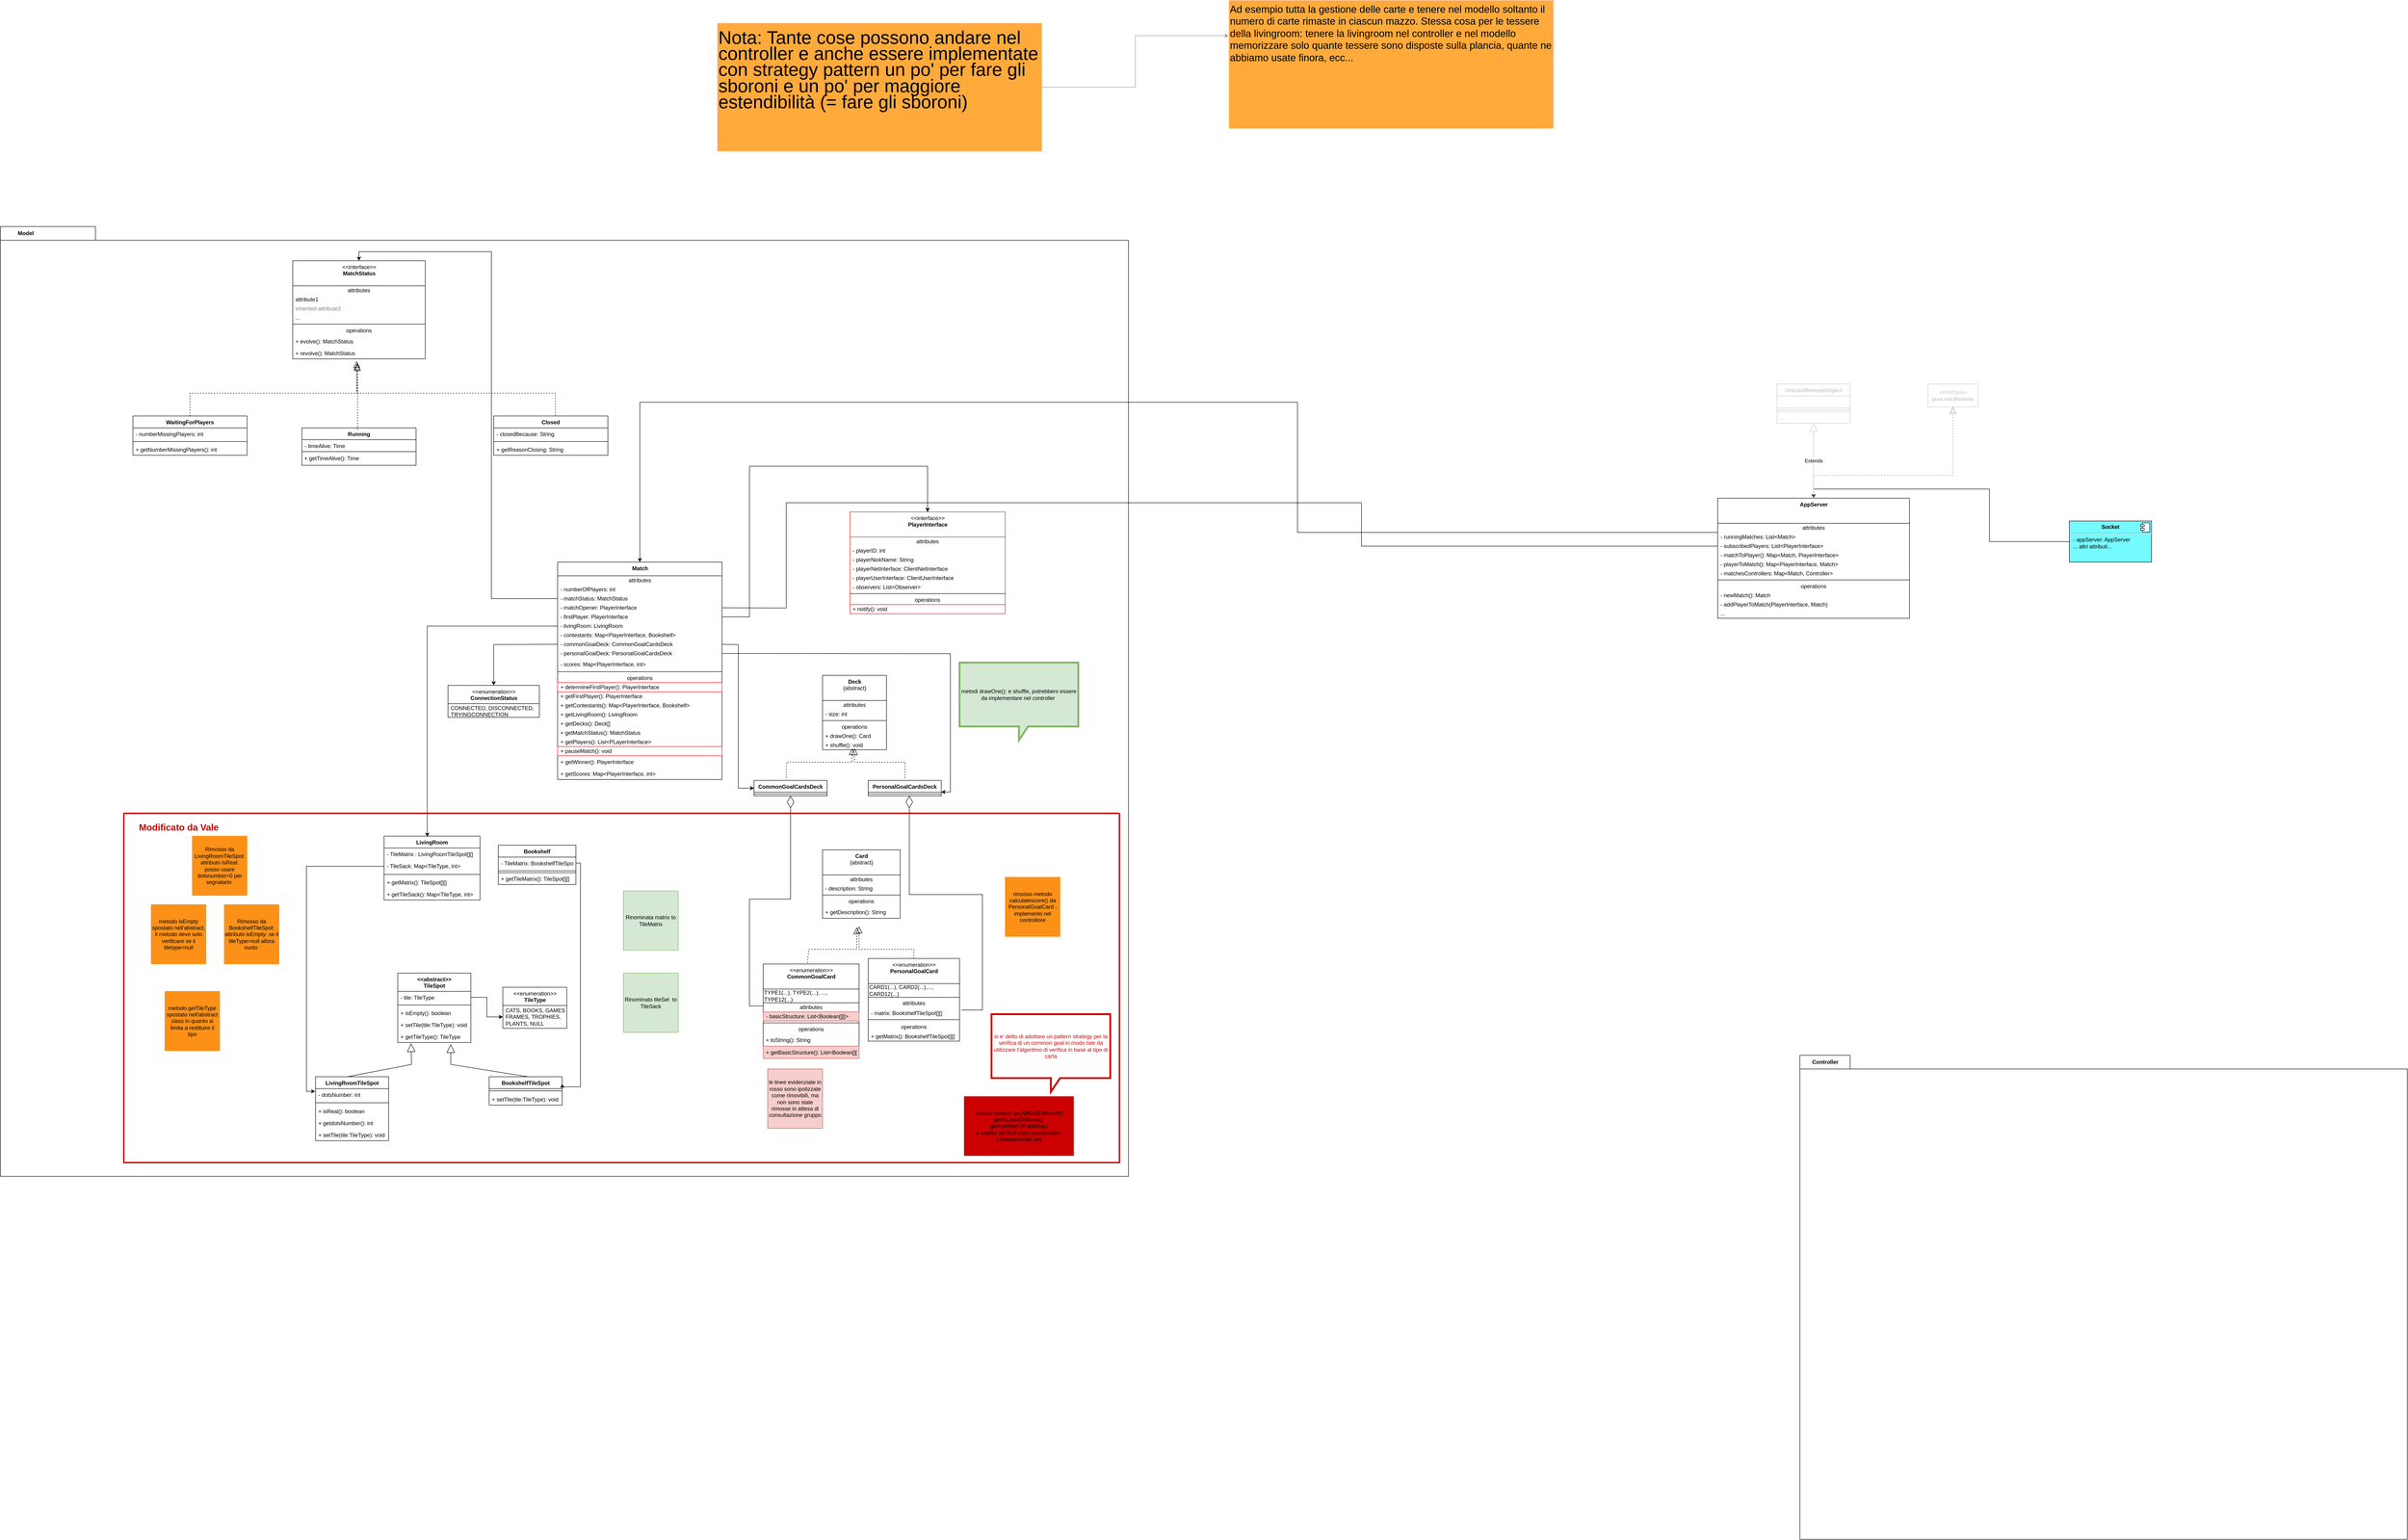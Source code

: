 <mxfile version="20.8.16" type="device"><diagram name="ServerSide" id="hrB9VUlsci2HEdaLjR_Z"><mxGraphModel dx="4522" dy="6382" grid="1" gridSize="10" guides="1" tooltips="1" connect="1" arrows="1" fold="1" page="1" pageScale="1" pageWidth="827" pageHeight="1169" math="0" shadow="0"><root><mxCell id="0"/><mxCell id="1" parent="0"/><mxCell id="iEnsNC7LLxe0rt-zGGxk-167" value="Model" style="shape=folder;fontStyle=1;tabWidth=110;tabHeight=30;tabPosition=left;html=1;boundedLbl=1;labelInHeader=1;container=1;collapsible=0;recursiveResize=0;" parent="1" vertex="1"><mxGeometry x="-1010" y="-3685" width="2470" height="2080" as="geometry"/></mxCell><mxCell id="f0M-4CW8BpvCbv3RzCkF-2" value="Rimosso da LivingRoomTileSpot:&lt;br&gt;attributo isReal: posso usare dotsnumber=0 per segnalarlo&amp;nbsp;" style="rounded=0;whiteSpace=wrap;html=1;strokeColor=#FD9117;fillColor=#FD9117;" parent="iEnsNC7LLxe0rt-zGGxk-167" vertex="1"><mxGeometry x="420" y="1335" width="120" height="130" as="geometry"/></mxCell><mxCell id="92ZYuoUsC0Ov662HI7nl-14" value="metodo isEmpty spostato nell'abstract, il metodo deve solo verificare se il tiletype=null" style="rounded=0;whiteSpace=wrap;html=1;strokeColor=#FD9117;fillColor=#FD9117;" vertex="1" parent="iEnsNC7LLxe0rt-zGGxk-167"><mxGeometry x="330" y="1485" width="120" height="130" as="geometry"/></mxCell><mxCell id="92ZYuoUsC0Ov662HI7nl-15" value="metodo getTileType spostato nell'abstract class in quanto si limita a restituire il tipo" style="rounded=0;whiteSpace=wrap;html=1;strokeColor=#FD9117;fillColor=#FD9117;" vertex="1" parent="iEnsNC7LLxe0rt-zGGxk-167"><mxGeometry x="360" y="1675" width="120" height="130" as="geometry"/></mxCell><mxCell id="92ZYuoUsC0Ov662HI7nl-12" value="Rimosso da BookshelfTileSpot:&lt;br&gt;attributo isEmpty: se il tileType=null allora vuoto&amp;nbsp;" style="rounded=0;whiteSpace=wrap;html=1;strokeColor=#FD9117;fillColor=#FD9117;" vertex="1" parent="iEnsNC7LLxe0rt-zGGxk-167"><mxGeometry x="490" y="1485" width="120" height="130" as="geometry"/></mxCell><mxCell id="92ZYuoUsC0Ov662HI7nl-24" value="Rinominata matrix to TileMatrix" style="rounded=0;whiteSpace=wrap;html=1;strokeColor=#82b366;fillColor=#d5e8d4;" vertex="1" parent="iEnsNC7LLxe0rt-zGGxk-167"><mxGeometry x="1364" y="1455" width="120" height="130" as="geometry"/></mxCell><mxCell id="92ZYuoUsC0Ov662HI7nl-33" value="le linee evidenziate in rosso sono ipotizzate come rimovibili, ma non sono state rimosse in attesa di consultazione gruppo" style="rounded=0;whiteSpace=wrap;html=1;strokeColor=#b85450;fillColor=#f8cecc;" vertex="1" parent="iEnsNC7LLxe0rt-zGGxk-167"><mxGeometry x="1680" y="1845" width="120" height="130" as="geometry"/></mxCell><mxCell id="92ZYuoUsC0Ov662HI7nl-25" value="Rinominato tileSet&amp;nbsp; to TileSack" style="rounded=0;whiteSpace=wrap;html=1;strokeColor=#82b366;fillColor=#d5e8d4;" vertex="1" parent="iEnsNC7LLxe0rt-zGGxk-167"><mxGeometry x="1364" y="1635" width="120" height="130" as="geometry"/></mxCell><mxCell id="92ZYuoUsC0Ov662HI7nl-2" value="&lt;&lt;abstract&gt;&gt;&#10;TileSpot" style="swimlane;fontStyle=1;align=center;verticalAlign=top;childLayout=stackLayout;horizontal=1;startSize=40;horizontalStack=0;resizeParent=1;resizeParentMax=0;resizeLast=0;collapsible=1;marginBottom=0;" vertex="1" parent="iEnsNC7LLxe0rt-zGGxk-167"><mxGeometry x="870" y="1635" width="160" height="152" as="geometry"/></mxCell><mxCell id="iEnsNC7LLxe0rt-zGGxk-26" value="- tile: TileType" style="text;strokeColor=none;fillColor=none;align=left;verticalAlign=top;spacingLeft=4;spacingRight=4;overflow=hidden;rotatable=0;points=[[0,0.5],[1,0.5]];portConstraint=eastwest;" parent="92ZYuoUsC0Ov662HI7nl-2" vertex="1"><mxGeometry y="40" width="160" height="26" as="geometry"/></mxCell><mxCell id="92ZYuoUsC0Ov662HI7nl-4" value="" style="line;strokeWidth=1;fillColor=none;align=left;verticalAlign=middle;spacingTop=-1;spacingLeft=3;spacingRight=3;rotatable=0;labelPosition=right;points=[];portConstraint=eastwest;strokeColor=inherit;" vertex="1" parent="92ZYuoUsC0Ov662HI7nl-2"><mxGeometry y="66" width="160" height="8" as="geometry"/></mxCell><mxCell id="iEnsNC7LLxe0rt-zGGxk-21" value="+ isEmpty(): boolean&#10;" style="text;strokeColor=none;fillColor=none;align=left;verticalAlign=top;spacingLeft=4;spacingRight=4;overflow=hidden;rotatable=0;points=[[0,0.5],[1,0.5]];portConstraint=eastwest;" parent="92ZYuoUsC0Ov662HI7nl-2" vertex="1"><mxGeometry y="74" width="160" height="26" as="geometry"/></mxCell><mxCell id="92ZYuoUsC0Ov662HI7nl-21" value="+ setTile(tile:TileType): void" style="text;strokeColor=none;fillColor=none;align=left;verticalAlign=top;spacingLeft=4;spacingRight=4;overflow=hidden;rotatable=0;points=[[0,0.5],[1,0.5]];portConstraint=eastwest;" vertex="1" parent="92ZYuoUsC0Ov662HI7nl-2"><mxGeometry y="100" width="160" height="26" as="geometry"/></mxCell><mxCell id="iEnsNC7LLxe0rt-zGGxk-30" value="+ getTileType(): TileType" style="text;strokeColor=none;fillColor=none;align=left;verticalAlign=top;spacingLeft=4;spacingRight=4;overflow=hidden;rotatable=0;points=[[0,0.5],[1,0.5]];portConstraint=eastwest;" parent="92ZYuoUsC0Ov662HI7nl-2" vertex="1"><mxGeometry y="126" width="160" height="26" as="geometry"/></mxCell><mxCell id="iEnsNC7LLxe0rt-zGGxk-23" value="LivingRoomTileSpot" style="swimlane;fontStyle=1;align=center;verticalAlign=top;childLayout=stackLayout;horizontal=1;startSize=26;horizontalStack=0;resizeParent=1;resizeParentMax=0;resizeLast=0;collapsible=1;marginBottom=0;" parent="iEnsNC7LLxe0rt-zGGxk-167" vertex="1"><mxGeometry x="690" y="1862" width="160" height="140" as="geometry"/></mxCell><mxCell id="iEnsNC7LLxe0rt-zGGxk-25" value="- dotsNumber: int" style="text;strokeColor=none;fillColor=none;align=left;verticalAlign=top;spacingLeft=4;spacingRight=4;overflow=hidden;rotatable=0;points=[[0,0.5],[1,0.5]];portConstraint=eastwest;" parent="iEnsNC7LLxe0rt-zGGxk-23" vertex="1"><mxGeometry y="26" width="160" height="26" as="geometry"/></mxCell><mxCell id="iEnsNC7LLxe0rt-zGGxk-27" value="" style="line;strokeWidth=1;fillColor=none;align=left;verticalAlign=middle;spacingTop=-1;spacingLeft=3;spacingRight=3;rotatable=0;labelPosition=right;points=[];portConstraint=eastwest;strokeColor=inherit;" parent="iEnsNC7LLxe0rt-zGGxk-23" vertex="1"><mxGeometry y="52" width="160" height="10" as="geometry"/></mxCell><mxCell id="iEnsNC7LLxe0rt-zGGxk-28" value="+ isReal(): boolean&#10;" style="text;strokeColor=none;fillColor=none;align=left;verticalAlign=top;spacingLeft=4;spacingRight=4;overflow=hidden;rotatable=0;points=[[0,0.5],[1,0.5]];portConstraint=eastwest;" parent="iEnsNC7LLxe0rt-zGGxk-23" vertex="1"><mxGeometry y="62" width="160" height="26" as="geometry"/></mxCell><mxCell id="iEnsNC7LLxe0rt-zGGxk-29" value="+ getdotsNumber(): int&#10;" style="text;strokeColor=none;fillColor=none;align=left;verticalAlign=top;spacingLeft=4;spacingRight=4;overflow=hidden;rotatable=0;points=[[0,0.5],[1,0.5]];portConstraint=eastwest;" parent="iEnsNC7LLxe0rt-zGGxk-23" vertex="1"><mxGeometry y="88" width="160" height="26" as="geometry"/></mxCell><mxCell id="f0M-4CW8BpvCbv3RzCkF-6" value="+ setTile(tile:TileType): void" style="text;strokeColor=none;fillColor=none;align=left;verticalAlign=top;spacingLeft=4;spacingRight=4;overflow=hidden;rotatable=0;points=[[0,0.5],[1,0.5]];portConstraint=eastwest;" parent="iEnsNC7LLxe0rt-zGGxk-23" vertex="1"><mxGeometry y="114" width="160" height="26" as="geometry"/></mxCell><mxCell id="iEnsNC7LLxe0rt-zGGxk-9" value="&amp;lt;&amp;lt;enumeration&amp;gt;&amp;gt;&lt;br&gt;&lt;b&gt;TileType&lt;br&gt;&lt;br&gt;&lt;/b&gt;" style="swimlane;fontStyle=0;align=center;verticalAlign=top;childLayout=stackLayout;horizontal=1;startSize=40;horizontalStack=0;resizeParent=1;resizeParentMax=0;resizeLast=0;collapsible=0;marginBottom=0;html=1;" parent="iEnsNC7LLxe0rt-zGGxk-167" vertex="1"><mxGeometry x="1100" y="1666" width="140" height="90" as="geometry"/></mxCell><mxCell id="iEnsNC7LLxe0rt-zGGxk-10" value="CATS, BOOKS, GAMES,&amp;nbsp;&lt;br&gt;FRAMES, TROPHIES, &lt;br&gt;PLANTS, NULL" style="text;html=1;strokeColor=none;fillColor=none;align=left;verticalAlign=middle;spacingLeft=4;spacingRight=4;overflow=hidden;rotatable=0;points=[[0,0.5],[1,0.5]];portConstraint=eastwest;" parent="iEnsNC7LLxe0rt-zGGxk-9" vertex="1"><mxGeometry y="40" width="140" height="50" as="geometry"/></mxCell><mxCell id="iEnsNC7LLxe0rt-zGGxk-16" value="BookshelfTileSpot" style="swimlane;fontStyle=1;align=center;verticalAlign=top;childLayout=stackLayout;horizontal=1;startSize=26;horizontalStack=0;resizeParent=1;resizeParentMax=0;resizeLast=0;collapsible=1;marginBottom=0;" parent="iEnsNC7LLxe0rt-zGGxk-167" vertex="1"><mxGeometry x="1070" y="1862" width="160" height="62" as="geometry"/></mxCell><mxCell id="iEnsNC7LLxe0rt-zGGxk-19" value="" style="line;strokeWidth=1;fillColor=none;align=left;verticalAlign=middle;spacingTop=-1;spacingLeft=3;spacingRight=3;rotatable=0;labelPosition=right;points=[];portConstraint=eastwest;strokeColor=inherit;" parent="iEnsNC7LLxe0rt-zGGxk-16" vertex="1"><mxGeometry y="26" width="160" height="10" as="geometry"/></mxCell><mxCell id="92ZYuoUsC0Ov662HI7nl-23" value="+ setTile(tile:TileType): void" style="text;strokeColor=none;fillColor=none;align=left;verticalAlign=top;spacingLeft=4;spacingRight=4;overflow=hidden;rotatable=0;points=[[0,0.5],[1,0.5]];portConstraint=eastwest;" vertex="1" parent="iEnsNC7LLxe0rt-zGGxk-16"><mxGeometry y="36" width="160" height="26" as="geometry"/></mxCell><mxCell id="92ZYuoUsC0Ov662HI7nl-17" value="" style="endArrow=block;endSize=16;endFill=0;html=1;rounded=0;entryX=0.181;entryY=1.077;entryDx=0;entryDy=0;entryPerimeter=0;" edge="1" parent="iEnsNC7LLxe0rt-zGGxk-167" target="iEnsNC7LLxe0rt-zGGxk-30"><mxGeometry width="160" relative="1" as="geometry"><mxPoint x="760" y="1862" as="sourcePoint"/><mxPoint x="920" y="1862" as="targetPoint"/><Array as="points"><mxPoint x="900" y="1835"/></Array></mxGeometry></mxCell><mxCell id="92ZYuoUsC0Ov662HI7nl-19" value="" style="endArrow=block;endSize=16;endFill=0;html=1;rounded=0;entryX=0.725;entryY=1.154;entryDx=0;entryDy=0;entryPerimeter=0;" edge="1" parent="iEnsNC7LLxe0rt-zGGxk-167" target="iEnsNC7LLxe0rt-zGGxk-30"><mxGeometry width="160" relative="1" as="geometry"><mxPoint x="1155" y="1862" as="sourcePoint"/><mxPoint x="1315" y="1862" as="targetPoint"/><Array as="points"><mxPoint x="986" y="1835"/></Array></mxGeometry></mxCell><mxCell id="92ZYuoUsC0Ov662HI7nl-20" style="edgeStyle=orthogonalEdgeStyle;rounded=0;orthogonalLoop=1;jettySize=auto;html=1;exitX=1;exitY=0.5;exitDx=0;exitDy=0;" edge="1" parent="iEnsNC7LLxe0rt-zGGxk-167" source="iEnsNC7LLxe0rt-zGGxk-26" target="iEnsNC7LLxe0rt-zGGxk-10"><mxGeometry relative="1" as="geometry"/></mxCell><mxCell id="92ZYuoUsC0Ov662HI7nl-26" value="" style="swimlane;startSize=0;strokeColor=#CC0000;strokeWidth=3;" vertex="1" parent="iEnsNC7LLxe0rt-zGGxk-167"><mxGeometry x="270" y="1285" width="2180" height="765" as="geometry"/></mxCell><mxCell id="92ZYuoUsC0Ov662HI7nl-28" value="&lt;font color=&quot;#cc0000&quot; size=&quot;1&quot; style=&quot;&quot;&gt;&lt;b style=&quot;font-size: 20px;&quot;&gt;Modificato da Vale&lt;/b&gt;&lt;/font&gt;" style="text;html=1;align=center;verticalAlign=middle;resizable=0;points=[];autosize=1;strokeColor=none;fillColor=none;strokeWidth=4;" vertex="1" parent="92ZYuoUsC0Ov662HI7nl-26"><mxGeometry x="20" y="10" width="200" height="40" as="geometry"/></mxCell><mxCell id="92ZYuoUsC0Ov662HI7nl-29" value="rimosso metodo calculatescore() da PersonalGoalCard , implemento nel controllore" style="rounded=0;whiteSpace=wrap;html=1;strokeColor=#FD9117;fillColor=#FD9117;" vertex="1" parent="iEnsNC7LLxe0rt-zGGxk-167"><mxGeometry x="2200" y="1425" width="120" height="130" as="geometry"/></mxCell><mxCell id="92ZYuoUsC0Ov662HI7nl-32" value="rimossi metodi: getAtMostDifferent()&lt;br&gt;getAtLeastDifferent()&lt;br&gt;getNumberOfPatterns()&lt;br&gt;e relativi attributi dalla enumeration CommonGoalCard" style="rounded=0;whiteSpace=wrap;html=1;strokeColor=#b85450;fillColor=#CC0000;" vertex="1" parent="iEnsNC7LLxe0rt-zGGxk-167"><mxGeometry x="2110" y="1905" width="240" height="130" as="geometry"/></mxCell><mxCell id="92ZYuoUsC0Ov662HI7nl-31" value="si e' detto di adottare un pattern strategy per la verifica di un common goal in modo tale da utilizzare l'algoritmo di verifica in base al tipo di carta" style="shape=callout;whiteSpace=wrap;html=1;perimeter=calloutPerimeter;strokeColor=#CC0000;strokeWidth=4;fontSize=12;fontColor=#CC0000;" vertex="1" parent="iEnsNC7LLxe0rt-zGGxk-167"><mxGeometry x="2170" y="1725" width="260" height="170" as="geometry"/></mxCell><mxCell id="92ZYuoUsC0Ov662HI7nl-34" value="metodi drawOne(): e shuffle, potrebbero essere da implementare nel controller&amp;nbsp;" style="shape=callout;whiteSpace=wrap;html=1;perimeter=calloutPerimeter;strokeColor=#82b366;strokeWidth=4;fontSize=12;fillColor=#d5e8d4;" vertex="1" parent="iEnsNC7LLxe0rt-zGGxk-167"><mxGeometry x="2100" y="955" width="260" height="170" as="geometry"/></mxCell><mxCell id="iEnsNC7LLxe0rt-zGGxk-2" value="LivingRoom" style="swimlane;fontStyle=1;align=center;verticalAlign=top;childLayout=stackLayout;horizontal=1;startSize=26;horizontalStack=0;resizeParent=1;resizeParentMax=0;resizeLast=0;collapsible=1;marginBottom=0;" parent="1" vertex="1"><mxGeometry x="-170" y="-2350" width="210" height="140" as="geometry"/></mxCell><mxCell id="iEnsNC7LLxe0rt-zGGxk-3" value="- TileMatrix : LivingRoomTileSpot[][]" style="text;strokeColor=none;fillColor=none;align=left;verticalAlign=top;spacingLeft=4;spacingRight=4;overflow=hidden;rotatable=0;points=[[0,0.5],[1,0.5]];portConstraint=eastwest;" parent="iEnsNC7LLxe0rt-zGGxk-2" vertex="1"><mxGeometry y="26" width="210" height="26" as="geometry"/></mxCell><mxCell id="iEnsNC7LLxe0rt-zGGxk-4" value="- TileSack: Map&lt;TileType, int&gt;" style="text;strokeColor=none;fillColor=none;align=left;verticalAlign=top;spacingLeft=4;spacingRight=4;overflow=hidden;rotatable=0;points=[[0,0.5],[1,0.5]];portConstraint=eastwest;" parent="iEnsNC7LLxe0rt-zGGxk-2" vertex="1"><mxGeometry y="52" width="210" height="28" as="geometry"/></mxCell><mxCell id="iEnsNC7LLxe0rt-zGGxk-5" value="" style="line;strokeWidth=1;fillColor=none;align=left;verticalAlign=middle;spacingTop=-1;spacingLeft=3;spacingRight=3;rotatable=0;labelPosition=right;points=[];portConstraint=eastwest;strokeColor=inherit;" parent="iEnsNC7LLxe0rt-zGGxk-2" vertex="1"><mxGeometry y="80" width="210" height="8" as="geometry"/></mxCell><mxCell id="iEnsNC7LLxe0rt-zGGxk-6" value="+ getMatrix(): TileSpot[][]" style="text;strokeColor=none;fillColor=none;align=left;verticalAlign=top;spacingLeft=4;spacingRight=4;overflow=hidden;rotatable=0;points=[[0,0.5],[1,0.5]];portConstraint=eastwest;" parent="iEnsNC7LLxe0rt-zGGxk-2" vertex="1"><mxGeometry y="88" width="210" height="26" as="geometry"/></mxCell><mxCell id="iEnsNC7LLxe0rt-zGGxk-7" value="+ getTileSack(): Map&lt;TileType, int&gt;" style="text;strokeColor=none;fillColor=none;align=left;verticalAlign=top;spacingLeft=4;spacingRight=4;overflow=hidden;rotatable=0;points=[[0,0.5],[1,0.5]];portConstraint=eastwest;" parent="iEnsNC7LLxe0rt-zGGxk-2" vertex="1"><mxGeometry y="114" width="210" height="26" as="geometry"/></mxCell><mxCell id="iEnsNC7LLxe0rt-zGGxk-11" value="Bookshelf" style="swimlane;fontStyle=1;align=center;verticalAlign=top;childLayout=stackLayout;horizontal=1;startSize=26;horizontalStack=0;resizeParent=1;resizeParentMax=0;resizeLast=0;collapsible=1;marginBottom=0;" parent="1" vertex="1"><mxGeometry x="80" y="-2330" width="170" height="86" as="geometry"/></mxCell><mxCell id="iEnsNC7LLxe0rt-zGGxk-12" value="- TileMatrix: BookshelfTileSpot[][]" style="text;strokeColor=none;fillColor=none;align=left;verticalAlign=top;spacingLeft=4;spacingRight=4;overflow=hidden;rotatable=0;points=[[0,0.5],[1,0.5]];portConstraint=eastwest;" parent="iEnsNC7LLxe0rt-zGGxk-11" vertex="1"><mxGeometry y="26" width="170" height="26" as="geometry"/></mxCell><mxCell id="iEnsNC7LLxe0rt-zGGxk-13" value="" style="line;strokeWidth=1;fillColor=none;align=left;verticalAlign=middle;spacingTop=-1;spacingLeft=3;spacingRight=3;rotatable=0;labelPosition=right;points=[];portConstraint=eastwest;strokeColor=inherit;" parent="iEnsNC7LLxe0rt-zGGxk-11" vertex="1"><mxGeometry y="52" width="170" height="8" as="geometry"/></mxCell><mxCell id="f0M-4CW8BpvCbv3RzCkF-8" value="+ getTileMatrix(): TileSpot[][]" style="text;strokeColor=#000000;fillColor=none;align=left;verticalAlign=top;spacingLeft=4;spacingRight=4;overflow=hidden;rotatable=0;points=[[0,0.5],[1,0.5]];portConstraint=eastwest;" parent="iEnsNC7LLxe0rt-zGGxk-11" vertex="1"><mxGeometry y="60" width="170" height="26" as="geometry"/></mxCell><mxCell id="iEnsNC7LLxe0rt-zGGxk-22" style="edgeStyle=orthogonalEdgeStyle;rounded=0;orthogonalLoop=1;jettySize=auto;html=1;entryX=1;entryY=0.25;entryDx=0;entryDy=0;" parent="1" source="iEnsNC7LLxe0rt-zGGxk-12" target="iEnsNC7LLxe0rt-zGGxk-16" edge="1"><mxGeometry relative="1" as="geometry"><Array as="points"><mxPoint x="260" y="-2291"/><mxPoint x="260" y="-1801"/></Array></mxGeometry></mxCell><mxCell id="iEnsNC7LLxe0rt-zGGxk-34" value="&lt;b&gt;Match&lt;/b&gt;" style="swimlane;fontStyle=0;align=center;verticalAlign=top;childLayout=stackLayout;horizontal=1;startSize=30;horizontalStack=0;resizeParent=1;resizeParentMax=0;resizeLast=0;collapsible=0;marginBottom=0;html=1;" parent="1" vertex="1"><mxGeometry x="210" y="-2950" width="360" height="476" as="geometry"/></mxCell><mxCell id="iEnsNC7LLxe0rt-zGGxk-35" value="attributes" style="text;html=1;strokeColor=none;fillColor=none;align=center;verticalAlign=middle;spacingLeft=4;spacingRight=4;overflow=hidden;rotatable=0;points=[[0,0.5],[1,0.5]];portConstraint=eastwest;" parent="iEnsNC7LLxe0rt-zGGxk-34" vertex="1"><mxGeometry y="30" width="360" height="20" as="geometry"/></mxCell><mxCell id="iEnsNC7LLxe0rt-zGGxk-36" value="- numberOfPlayers: int" style="text;html=1;strokeColor=none;fillColor=none;align=left;verticalAlign=middle;spacingLeft=4;spacingRight=4;overflow=hidden;rotatable=0;points=[[0,0.5],[1,0.5]];portConstraint=eastwest;" parent="iEnsNC7LLxe0rt-zGGxk-34" vertex="1"><mxGeometry y="50" width="360" height="20" as="geometry"/></mxCell><mxCell id="iEnsNC7LLxe0rt-zGGxk-37" value="- matchStatus: MatchStatus" style="text;html=1;strokeColor=none;fillColor=none;align=left;verticalAlign=middle;spacingLeft=4;spacingRight=4;overflow=hidden;rotatable=0;points=[[0,0.5],[1,0.5]];portConstraint=eastwest;" parent="iEnsNC7LLxe0rt-zGGxk-34" vertex="1"><mxGeometry y="70" width="360" height="20" as="geometry"/></mxCell><mxCell id="iEnsNC7LLxe0rt-zGGxk-38" value="- matchOpener: PlayerInterface" style="text;html=1;strokeColor=none;fillColor=none;align=left;verticalAlign=middle;spacingLeft=4;spacingRight=4;overflow=hidden;rotatable=0;points=[[0,0.5],[1,0.5]];portConstraint=eastwest;" parent="iEnsNC7LLxe0rt-zGGxk-34" vertex="1"><mxGeometry y="90" width="360" height="20" as="geometry"/></mxCell><mxCell id="iEnsNC7LLxe0rt-zGGxk-39" value="- firstPlayer: PlayerInterface" style="text;html=1;strokeColor=none;fillColor=none;align=left;verticalAlign=middle;spacingLeft=4;spacingRight=4;overflow=hidden;rotatable=0;points=[[0,0.5],[1,0.5]];portConstraint=eastwest;" parent="iEnsNC7LLxe0rt-zGGxk-34" vertex="1"><mxGeometry y="110" width="360" height="20" as="geometry"/></mxCell><mxCell id="iEnsNC7LLxe0rt-zGGxk-40" value="- livingRoom: LivingRoom" style="text;html=1;strokeColor=none;fillColor=none;align=left;verticalAlign=middle;spacingLeft=4;spacingRight=4;overflow=hidden;rotatable=0;points=[[0,0.5],[1,0.5]];portConstraint=eastwest;" parent="iEnsNC7LLxe0rt-zGGxk-34" vertex="1"><mxGeometry y="130" width="360" height="20" as="geometry"/></mxCell><mxCell id="iEnsNC7LLxe0rt-zGGxk-41" value="- contestants: Map&amp;lt;PlayerInterface, Bookshelf&amp;gt;" style="text;html=1;strokeColor=none;fillColor=none;align=left;verticalAlign=middle;spacingLeft=4;spacingRight=4;overflow=hidden;rotatable=0;points=[[0,0.5],[1,0.5]];portConstraint=eastwest;" parent="iEnsNC7LLxe0rt-zGGxk-34" vertex="1"><mxGeometry y="150" width="360" height="20" as="geometry"/></mxCell><mxCell id="iEnsNC7LLxe0rt-zGGxk-42" value="- commonGoalDeck: CommonGoalCardsDeck" style="text;html=1;strokeColor=none;fillColor=none;align=left;verticalAlign=middle;spacingLeft=4;spacingRight=4;overflow=hidden;rotatable=0;points=[[0,0.5],[1,0.5]];portConstraint=eastwest;" parent="iEnsNC7LLxe0rt-zGGxk-34" vertex="1"><mxGeometry y="170" width="360" height="20" as="geometry"/></mxCell><mxCell id="iEnsNC7LLxe0rt-zGGxk-43" value="- personalGoalDeck: PersonalGoalCardsDeck&lt;br&gt;&amp;nbsp;" style="text;html=1;strokeColor=none;fillColor=none;align=left;verticalAlign=middle;spacingLeft=4;spacingRight=4;overflow=hidden;rotatable=0;points=[[0,0.5],[1,0.5]];portConstraint=eastwest;" parent="iEnsNC7LLxe0rt-zGGxk-34" vertex="1"><mxGeometry y="190" width="360" height="20" as="geometry"/></mxCell><mxCell id="iEnsNC7LLxe0rt-zGGxk-44" value="- scores: Map&lt;PlayerInterface, int&gt;" style="text;strokeColor=none;fillColor=none;align=left;verticalAlign=top;spacingLeft=4;spacingRight=4;overflow=hidden;rotatable=0;points=[[0,0.5],[1,0.5]];portConstraint=eastwest;" parent="iEnsNC7LLxe0rt-zGGxk-34" vertex="1"><mxGeometry y="210" width="360" height="26" as="geometry"/></mxCell><mxCell id="iEnsNC7LLxe0rt-zGGxk-45" value="" style="line;strokeWidth=1;fillColor=none;align=left;verticalAlign=middle;spacingTop=-1;spacingLeft=3;spacingRight=3;rotatable=0;labelPosition=right;points=[];portConstraint=eastwest;" parent="iEnsNC7LLxe0rt-zGGxk-34" vertex="1"><mxGeometry y="236" width="360" height="8" as="geometry"/></mxCell><mxCell id="iEnsNC7LLxe0rt-zGGxk-46" value="operations" style="text;html=1;strokeColor=none;fillColor=none;align=center;verticalAlign=middle;spacingLeft=4;spacingRight=4;overflow=hidden;rotatable=0;points=[[0,0.5],[1,0.5]];portConstraint=eastwest;" parent="iEnsNC7LLxe0rt-zGGxk-34" vertex="1"><mxGeometry y="244" width="360" height="20" as="geometry"/></mxCell><mxCell id="iEnsNC7LLxe0rt-zGGxk-47" value="+ determineFirstPlayer(): PlayerInterface" style="text;html=1;strokeColor=#FF0000;fillColor=none;align=left;verticalAlign=middle;spacingLeft=4;spacingRight=4;overflow=hidden;rotatable=0;points=[[0,0.5],[1,0.5]];portConstraint=eastwest;" parent="iEnsNC7LLxe0rt-zGGxk-34" vertex="1"><mxGeometry y="264" width="360" height="20" as="geometry"/></mxCell><mxCell id="iEnsNC7LLxe0rt-zGGxk-48" value="+ getFirstPlayer(): PlayerInterface" style="text;html=1;strokeColor=none;fillColor=none;align=left;verticalAlign=middle;spacingLeft=4;spacingRight=4;overflow=hidden;rotatable=0;points=[[0,0.5],[1,0.5]];portConstraint=eastwest;" parent="iEnsNC7LLxe0rt-zGGxk-34" vertex="1"><mxGeometry y="284" width="360" height="20" as="geometry"/></mxCell><mxCell id="iEnsNC7LLxe0rt-zGGxk-49" value="+ getContestants(): Map&amp;lt;PlayerInterface, Bookshelf&amp;gt;" style="text;html=1;strokeColor=none;fillColor=none;align=left;verticalAlign=middle;spacingLeft=4;spacingRight=4;overflow=hidden;rotatable=0;points=[[0,0.5],[1,0.5]];portConstraint=eastwest;" parent="iEnsNC7LLxe0rt-zGGxk-34" vertex="1"><mxGeometry y="304" width="360" height="20" as="geometry"/></mxCell><mxCell id="iEnsNC7LLxe0rt-zGGxk-50" value="+ getLivingRoom(): LivingRoom" style="text;html=1;strokeColor=none;fillColor=none;align=left;verticalAlign=middle;spacingLeft=4;spacingRight=4;overflow=hidden;rotatable=0;points=[[0,0.5],[1,0.5]];portConstraint=eastwest;" parent="iEnsNC7LLxe0rt-zGGxk-34" vertex="1"><mxGeometry y="324" width="360" height="20" as="geometry"/></mxCell><mxCell id="iEnsNC7LLxe0rt-zGGxk-51" value="+ getDecks(): Deck[]" style="text;html=1;strokeColor=none;fillColor=none;align=left;verticalAlign=middle;spacingLeft=4;spacingRight=4;overflow=hidden;rotatable=0;points=[[0,0.5],[1,0.5]];portConstraint=eastwest;" parent="iEnsNC7LLxe0rt-zGGxk-34" vertex="1"><mxGeometry y="344" width="360" height="20" as="geometry"/></mxCell><mxCell id="iEnsNC7LLxe0rt-zGGxk-52" value="+ getMatchStatus(): MatchStatus" style="text;html=1;strokeColor=none;fillColor=none;align=left;verticalAlign=middle;spacingLeft=4;spacingRight=4;overflow=hidden;rotatable=0;points=[[0,0.5],[1,0.5]];portConstraint=eastwest;" parent="iEnsNC7LLxe0rt-zGGxk-34" vertex="1"><mxGeometry y="364" width="360" height="20" as="geometry"/></mxCell><mxCell id="iEnsNC7LLxe0rt-zGGxk-53" value="+ getPlayers(): List&amp;lt;PLayerInterface&amp;gt;" style="text;html=1;strokeColor=none;fillColor=none;align=left;verticalAlign=middle;spacingLeft=4;spacingRight=4;overflow=hidden;rotatable=0;points=[[0,0.5],[1,0.5]];portConstraint=eastwest;" parent="iEnsNC7LLxe0rt-zGGxk-34" vertex="1"><mxGeometry y="384" width="360" height="20" as="geometry"/></mxCell><mxCell id="iEnsNC7LLxe0rt-zGGxk-54" value="+ pauseMatch(): void" style="text;html=1;strokeColor=#FF0000;fillColor=none;align=left;verticalAlign=middle;spacingLeft=4;spacingRight=4;overflow=hidden;rotatable=0;points=[[0,0.5],[1,0.5]];portConstraint=eastwest;" parent="iEnsNC7LLxe0rt-zGGxk-34" vertex="1"><mxGeometry y="404" width="360" height="20" as="geometry"/></mxCell><mxCell id="iEnsNC7LLxe0rt-zGGxk-55" value="+ getWinner(): PlayerInterface" style="text;strokeColor=none;fillColor=none;align=left;verticalAlign=top;spacingLeft=4;spacingRight=4;overflow=hidden;rotatable=0;points=[[0,0.5],[1,0.5]];portConstraint=eastwest;" parent="iEnsNC7LLxe0rt-zGGxk-34" vertex="1"><mxGeometry y="424" width="360" height="26" as="geometry"/></mxCell><mxCell id="iEnsNC7LLxe0rt-zGGxk-56" value="+ getScores: Map&lt;PlayerInterface, int&gt;" style="text;strokeColor=none;fillColor=none;align=left;verticalAlign=top;spacingLeft=4;spacingRight=4;overflow=hidden;rotatable=0;points=[[0,0.5],[1,0.5]];portConstraint=eastwest;" parent="iEnsNC7LLxe0rt-zGGxk-34" vertex="1"><mxGeometry y="450" width="360" height="26" as="geometry"/></mxCell><mxCell id="iEnsNC7LLxe0rt-zGGxk-57" value="&amp;lt;&amp;lt;enumeration&amp;gt;&amp;gt;&lt;br&gt;&lt;b&gt;ConnectionStatus&lt;/b&gt;" style="swimlane;fontStyle=0;align=center;verticalAlign=top;childLayout=stackLayout;horizontal=1;startSize=40;horizontalStack=0;resizeParent=1;resizeParentMax=0;resizeLast=0;collapsible=0;marginBottom=0;html=1;" parent="1" vertex="1"><mxGeometry x="-30" y="-2680" width="200" height="70" as="geometry"/></mxCell><mxCell id="iEnsNC7LLxe0rt-zGGxk-58" value="CONNECTED, DISCONNECTED,&lt;br&gt;TRYINGCONNECTION" style="text;html=1;strokeColor=none;fillColor=none;align=left;verticalAlign=middle;spacingLeft=4;spacingRight=4;overflow=hidden;rotatable=0;points=[[0,0.5],[1,0.5]];portConstraint=eastwest;" parent="iEnsNC7LLxe0rt-zGGxk-57" vertex="1"><mxGeometry y="40" width="200" height="30" as="geometry"/></mxCell><mxCell id="iEnsNC7LLxe0rt-zGGxk-59" style="edgeStyle=orthogonalEdgeStyle;rounded=0;orthogonalLoop=1;jettySize=auto;html=1;entryX=0.5;entryY=0;entryDx=0;entryDy=0;" parent="1" target="iEnsNC7LLxe0rt-zGGxk-57" edge="1"><mxGeometry relative="1" as="geometry"><mxPoint x="210" y="-2770.0" as="sourcePoint"/></mxGeometry></mxCell><mxCell id="iEnsNC7LLxe0rt-zGGxk-60" style="edgeStyle=orthogonalEdgeStyle;rounded=0;orthogonalLoop=1;jettySize=auto;html=1;entryX=0.45;entryY=0.011;entryDx=0;entryDy=0;entryPerimeter=0;" parent="1" source="iEnsNC7LLxe0rt-zGGxk-40" target="iEnsNC7LLxe0rt-zGGxk-2" edge="1"><mxGeometry relative="1" as="geometry"/></mxCell><mxCell id="iEnsNC7LLxe0rt-zGGxk-61" value="WaitingForPlayers" style="swimlane;fontStyle=1;align=center;verticalAlign=top;childLayout=stackLayout;horizontal=1;startSize=26;horizontalStack=0;resizeParent=1;resizeParentMax=0;resizeLast=0;collapsible=1;marginBottom=0;" parent="1" vertex="1"><mxGeometry x="-720" y="-3270" width="250" height="86" as="geometry"/></mxCell><mxCell id="iEnsNC7LLxe0rt-zGGxk-62" value="- numberMissingPlayers: int" style="text;strokeColor=none;fillColor=none;align=left;verticalAlign=top;spacingLeft=4;spacingRight=4;overflow=hidden;rotatable=0;points=[[0,0.5],[1,0.5]];portConstraint=eastwest;" parent="iEnsNC7LLxe0rt-zGGxk-61" vertex="1"><mxGeometry y="26" width="250" height="26" as="geometry"/></mxCell><mxCell id="iEnsNC7LLxe0rt-zGGxk-63" value="" style="line;strokeWidth=1;fillColor=none;align=left;verticalAlign=middle;spacingTop=-1;spacingLeft=3;spacingRight=3;rotatable=0;labelPosition=right;points=[];portConstraint=eastwest;strokeColor=inherit;" parent="iEnsNC7LLxe0rt-zGGxk-61" vertex="1"><mxGeometry y="52" width="250" height="8" as="geometry"/></mxCell><mxCell id="iEnsNC7LLxe0rt-zGGxk-64" value="+ getNumberMissingPlayers(): int" style="text;strokeColor=none;fillColor=none;align=left;verticalAlign=top;spacingLeft=4;spacingRight=4;overflow=hidden;rotatable=0;points=[[0,0.5],[1,0.5]];portConstraint=eastwest;" parent="iEnsNC7LLxe0rt-zGGxk-61" vertex="1"><mxGeometry y="60" width="250" height="26" as="geometry"/></mxCell><mxCell id="iEnsNC7LLxe0rt-zGGxk-65" value="" style="endArrow=block;dashed=1;endFill=0;endSize=12;html=1;rounded=0;exitX=0.5;exitY=0;exitDx=0;exitDy=0;entryX=0.486;entryY=0.976;entryDx=0;entryDy=0;entryPerimeter=0;" parent="1" source="iEnsNC7LLxe0rt-zGGxk-61" edge="1"><mxGeometry width="160" relative="1" as="geometry"><mxPoint x="-450" y="-3280" as="sourcePoint"/><mxPoint x="-229.06" y="-3385.48" as="targetPoint"/><Array as="points"><mxPoint x="-595" y="-3320"/><mxPoint x="-229" y="-3320"/></Array></mxGeometry></mxCell><mxCell id="iEnsNC7LLxe0rt-zGGxk-66" value="Running" style="swimlane;fontStyle=1;align=center;verticalAlign=top;childLayout=stackLayout;horizontal=1;startSize=26;horizontalStack=0;resizeParent=1;resizeParentMax=0;resizeLast=0;collapsible=1;marginBottom=0;" parent="1" vertex="1"><mxGeometry x="-350" y="-3244" width="250" height="82" as="geometry"/></mxCell><mxCell id="iEnsNC7LLxe0rt-zGGxk-67" value="- timeAlive: Time" style="text;strokeColor=none;fillColor=none;align=left;verticalAlign=top;spacingLeft=4;spacingRight=4;overflow=hidden;rotatable=0;points=[[0,0.5],[1,0.5]];portConstraint=eastwest;" parent="iEnsNC7LLxe0rt-zGGxk-66" vertex="1"><mxGeometry y="26" width="250" height="26" as="geometry"/></mxCell><mxCell id="iEnsNC7LLxe0rt-zGGxk-68" value="&amp;nbsp;+ getTimeAlive(): Time" style="html=1;align=left;verticalAlign=middle;dashed=0;labelBorderColor=none;strokeColor=#000000;fontColor=#000000;" parent="iEnsNC7LLxe0rt-zGGxk-66" vertex="1"><mxGeometry y="52" width="250" height="30" as="geometry"/></mxCell><mxCell id="iEnsNC7LLxe0rt-zGGxk-69" value="&amp;lt;&amp;lt;interface&amp;gt;&amp;gt;&lt;br&gt;&lt;b&gt;MatchStatus&lt;/b&gt;" style="swimlane;fontStyle=0;align=center;verticalAlign=top;childLayout=stackLayout;horizontal=1;startSize=55;horizontalStack=0;resizeParent=1;resizeParentMax=0;resizeLast=0;collapsible=0;marginBottom=0;html=1;" parent="1" vertex="1"><mxGeometry x="-370" y="-3610" width="290" height="215" as="geometry"/></mxCell><mxCell id="iEnsNC7LLxe0rt-zGGxk-70" value="attributes" style="text;html=1;strokeColor=none;fillColor=none;align=center;verticalAlign=middle;spacingLeft=4;spacingRight=4;overflow=hidden;rotatable=0;points=[[0,0.5],[1,0.5]];portConstraint=eastwest;" parent="iEnsNC7LLxe0rt-zGGxk-69" vertex="1"><mxGeometry y="55" width="290" height="20" as="geometry"/></mxCell><mxCell id="iEnsNC7LLxe0rt-zGGxk-71" value="attribute1" style="text;html=1;strokeColor=none;fillColor=none;align=left;verticalAlign=middle;spacingLeft=4;spacingRight=4;overflow=hidden;rotatable=0;points=[[0,0.5],[1,0.5]];portConstraint=eastwest;" parent="iEnsNC7LLxe0rt-zGGxk-69" vertex="1"><mxGeometry y="75" width="290" height="20" as="geometry"/></mxCell><mxCell id="iEnsNC7LLxe0rt-zGGxk-72" value="inherited attribute2" style="text;html=1;strokeColor=none;fillColor=none;align=left;verticalAlign=middle;spacingLeft=4;spacingRight=4;overflow=hidden;rotatable=0;points=[[0,0.5],[1,0.5]];portConstraint=eastwest;fontColor=#808080;" parent="iEnsNC7LLxe0rt-zGGxk-69" vertex="1"><mxGeometry y="95" width="290" height="20" as="geometry"/></mxCell><mxCell id="iEnsNC7LLxe0rt-zGGxk-73" value="..." style="text;html=1;strokeColor=none;fillColor=none;align=left;verticalAlign=middle;spacingLeft=4;spacingRight=4;overflow=hidden;rotatable=0;points=[[0,0.5],[1,0.5]];portConstraint=eastwest;" parent="iEnsNC7LLxe0rt-zGGxk-69" vertex="1"><mxGeometry y="115" width="290" height="20" as="geometry"/></mxCell><mxCell id="iEnsNC7LLxe0rt-zGGxk-74" value="" style="line;strokeWidth=1;fillColor=none;align=left;verticalAlign=middle;spacingTop=-1;spacingLeft=3;spacingRight=3;rotatable=0;labelPosition=right;points=[];portConstraint=eastwest;" parent="iEnsNC7LLxe0rt-zGGxk-69" vertex="1"><mxGeometry y="135" width="290" height="8" as="geometry"/></mxCell><mxCell id="iEnsNC7LLxe0rt-zGGxk-75" value="operations" style="text;html=1;strokeColor=none;fillColor=none;align=center;verticalAlign=middle;spacingLeft=4;spacingRight=4;overflow=hidden;rotatable=0;points=[[0,0.5],[1,0.5]];portConstraint=eastwest;" parent="iEnsNC7LLxe0rt-zGGxk-69" vertex="1"><mxGeometry y="143" width="290" height="20" as="geometry"/></mxCell><mxCell id="iEnsNC7LLxe0rt-zGGxk-76" value="+ evolve(): MatchStatus" style="text;strokeColor=none;fillColor=none;align=left;verticalAlign=top;spacingLeft=4;spacingRight=4;overflow=hidden;rotatable=0;points=[[0,0.5],[1,0.5]];portConstraint=eastwest;" parent="iEnsNC7LLxe0rt-zGGxk-69" vertex="1"><mxGeometry y="163" width="290" height="26" as="geometry"/></mxCell><mxCell id="iEnsNC7LLxe0rt-zGGxk-77" value="+ revolve(): MatchStatus" style="text;strokeColor=none;fillColor=none;align=left;verticalAlign=top;spacingLeft=4;spacingRight=4;overflow=hidden;rotatable=0;points=[[0,0.5],[1,0.5]];portConstraint=eastwest;" parent="iEnsNC7LLxe0rt-zGGxk-69" vertex="1"><mxGeometry y="189" width="290" height="26" as="geometry"/></mxCell><mxCell id="iEnsNC7LLxe0rt-zGGxk-78" value="" style="endArrow=block;dashed=1;endFill=0;endSize=12;html=1;rounded=0;entryX=0.488;entryY=1.088;entryDx=0;entryDy=0;entryPerimeter=0;" parent="1" edge="1"><mxGeometry width="160" relative="1" as="geometry"><mxPoint x="-228" y="-3240" as="sourcePoint"/><mxPoint x="-228.48" y="-3383.24" as="targetPoint"/><Array as="points"><mxPoint x="-228" y="-3300"/><mxPoint x="-228" y="-3320"/></Array></mxGeometry></mxCell><mxCell id="iEnsNC7LLxe0rt-zGGxk-79" value="Closed" style="swimlane;fontStyle=1;align=center;verticalAlign=top;childLayout=stackLayout;horizontal=1;startSize=26;horizontalStack=0;resizeParent=1;resizeParentMax=0;resizeLast=0;collapsible=1;marginBottom=0;" parent="1" vertex="1"><mxGeometry x="70" y="-3270" width="250" height="86" as="geometry"/></mxCell><mxCell id="iEnsNC7LLxe0rt-zGGxk-80" value="- closedBecause: String" style="text;strokeColor=none;fillColor=none;align=left;verticalAlign=top;spacingLeft=4;spacingRight=4;overflow=hidden;rotatable=0;points=[[0,0.5],[1,0.5]];portConstraint=eastwest;" parent="iEnsNC7LLxe0rt-zGGxk-79" vertex="1"><mxGeometry y="26" width="250" height="26" as="geometry"/></mxCell><mxCell id="iEnsNC7LLxe0rt-zGGxk-81" value="" style="line;strokeWidth=1;fillColor=none;align=left;verticalAlign=middle;spacingTop=-1;spacingLeft=3;spacingRight=3;rotatable=0;labelPosition=right;points=[];portConstraint=eastwest;strokeColor=inherit;" parent="iEnsNC7LLxe0rt-zGGxk-79" vertex="1"><mxGeometry y="52" width="250" height="8" as="geometry"/></mxCell><mxCell id="iEnsNC7LLxe0rt-zGGxk-82" value="+ getReasonClosing: String" style="text;strokeColor=none;fillColor=none;align=left;verticalAlign=top;spacingLeft=4;spacingRight=4;overflow=hidden;rotatable=0;points=[[0,0.5],[1,0.5]];portConstraint=eastwest;" parent="iEnsNC7LLxe0rt-zGGxk-79" vertex="1"><mxGeometry y="60" width="250" height="26" as="geometry"/></mxCell><mxCell id="iEnsNC7LLxe0rt-zGGxk-83" value="" style="endArrow=block;dashed=1;endFill=0;endSize=12;html=1;rounded=0;exitX=0.541;exitY=-0.013;exitDx=0;exitDy=0;exitPerimeter=0;" parent="1" source="iEnsNC7LLxe0rt-zGGxk-79" edge="1"><mxGeometry width="160" relative="1" as="geometry"><mxPoint x="-230" y="-3250" as="sourcePoint"/><mxPoint x="-230" y="-3390" as="targetPoint"/><Array as="points"><mxPoint x="205" y="-3320"/><mxPoint x="-230" y="-3320"/></Array></mxGeometry></mxCell><mxCell id="iEnsNC7LLxe0rt-zGGxk-84" style="edgeStyle=orthogonalEdgeStyle;rounded=0;orthogonalLoop=1;jettySize=auto;html=1;entryX=0.5;entryY=0;entryDx=0;entryDy=0;" parent="1" source="iEnsNC7LLxe0rt-zGGxk-37" target="iEnsNC7LLxe0rt-zGGxk-69" edge="1"><mxGeometry relative="1" as="geometry"/></mxCell><mxCell id="iEnsNC7LLxe0rt-zGGxk-86" value="&lt;b&gt;AppServer&lt;/b&gt;" style="swimlane;fontStyle=0;align=center;verticalAlign=top;childLayout=stackLayout;horizontal=1;startSize=55;horizontalStack=0;resizeParent=1;resizeParentMax=0;resizeLast=0;collapsible=0;marginBottom=0;html=1;" parent="1" vertex="1"><mxGeometry x="2750" y="-3090" width="420" height="263" as="geometry"/></mxCell><mxCell id="iEnsNC7LLxe0rt-zGGxk-87" value="attributes" style="text;html=1;strokeColor=none;fillColor=none;align=center;verticalAlign=middle;spacingLeft=4;spacingRight=4;overflow=hidden;rotatable=0;points=[[0,0.5],[1,0.5]];portConstraint=eastwest;" parent="iEnsNC7LLxe0rt-zGGxk-86" vertex="1"><mxGeometry y="55" width="420" height="20" as="geometry"/></mxCell><mxCell id="iEnsNC7LLxe0rt-zGGxk-88" value="- runningMatches: List&amp;lt;Match&amp;gt;" style="text;html=1;strokeColor=none;fillColor=none;align=left;verticalAlign=middle;spacingLeft=4;spacingRight=4;overflow=hidden;rotatable=0;points=[[0,0.5],[1,0.5]];portConstraint=eastwest;" parent="iEnsNC7LLxe0rt-zGGxk-86" vertex="1"><mxGeometry y="75" width="420" height="20" as="geometry"/></mxCell><mxCell id="iEnsNC7LLxe0rt-zGGxk-160" value="- subscribedPlayers: List&amp;lt;PlayerInterface&amp;gt;" style="text;html=1;strokeColor=none;fillColor=none;align=left;verticalAlign=middle;spacingLeft=4;spacingRight=4;overflow=hidden;rotatable=0;points=[[0,0.5],[1,0.5]];portConstraint=eastwest;" parent="iEnsNC7LLxe0rt-zGGxk-86" vertex="1"><mxGeometry y="95" width="420" height="20" as="geometry"/></mxCell><mxCell id="iEnsNC7LLxe0rt-zGGxk-162" value="- matchToPlayer(): Map&amp;lt;Match, PlayerInterface&amp;gt;" style="text;html=1;strokeColor=none;fillColor=none;align=left;verticalAlign=middle;spacingLeft=4;spacingRight=4;overflow=hidden;rotatable=0;points=[[0,0.5],[1,0.5]];portConstraint=eastwest;" parent="iEnsNC7LLxe0rt-zGGxk-86" vertex="1"><mxGeometry y="115" width="420" height="20" as="geometry"/></mxCell><mxCell id="iEnsNC7LLxe0rt-zGGxk-161" value="- playerToMatch(): Map&amp;lt;PlayerInterface, Match&amp;gt;" style="text;html=1;strokeColor=none;fillColor=none;align=left;verticalAlign=middle;spacingLeft=4;spacingRight=4;overflow=hidden;rotatable=0;points=[[0,0.5],[1,0.5]];portConstraint=eastwest;" parent="iEnsNC7LLxe0rt-zGGxk-86" vertex="1"><mxGeometry y="135" width="420" height="20" as="geometry"/></mxCell><mxCell id="iEnsNC7LLxe0rt-zGGxk-94" value="- matchesControllers: Map&amp;lt;Match, Controller&amp;gt;" style="text;html=1;strokeColor=none;fillColor=none;align=left;verticalAlign=middle;spacingLeft=4;spacingRight=4;overflow=hidden;rotatable=0;points=[[0,0.5],[1,0.5]];portConstraint=eastwest;" parent="iEnsNC7LLxe0rt-zGGxk-86" vertex="1"><mxGeometry y="155" width="420" height="20" as="geometry"/></mxCell><mxCell id="iEnsNC7LLxe0rt-zGGxk-91" value="" style="line;strokeWidth=1;fillColor=none;align=left;verticalAlign=middle;spacingTop=-1;spacingLeft=3;spacingRight=3;rotatable=0;labelPosition=right;points=[];portConstraint=eastwest;" parent="iEnsNC7LLxe0rt-zGGxk-86" vertex="1"><mxGeometry y="175" width="420" height="8" as="geometry"/></mxCell><mxCell id="iEnsNC7LLxe0rt-zGGxk-92" value="operations" style="text;html=1;strokeColor=none;fillColor=none;align=center;verticalAlign=middle;spacingLeft=4;spacingRight=4;overflow=hidden;rotatable=0;points=[[0,0.5],[1,0.5]];portConstraint=eastwest;" parent="iEnsNC7LLxe0rt-zGGxk-86" vertex="1"><mxGeometry y="183" width="420" height="20" as="geometry"/></mxCell><mxCell id="iEnsNC7LLxe0rt-zGGxk-93" value="- newMatch(): Match" style="text;html=1;strokeColor=none;fillColor=none;align=left;verticalAlign=middle;spacingLeft=4;spacingRight=4;overflow=hidden;rotatable=0;points=[[0,0.5],[1,0.5]];portConstraint=eastwest;" parent="iEnsNC7LLxe0rt-zGGxk-86" vertex="1"><mxGeometry y="203" width="420" height="20" as="geometry"/></mxCell><mxCell id="iEnsNC7LLxe0rt-zGGxk-95" value="- addPlayerToMatch(PlayerInterface, Match)" style="text;html=1;strokeColor=none;fillColor=none;align=left;verticalAlign=middle;spacingLeft=4;spacingRight=4;overflow=hidden;rotatable=0;points=[[0,0.5],[1,0.5]];portConstraint=eastwest;" parent="iEnsNC7LLxe0rt-zGGxk-86" vertex="1"><mxGeometry y="223" width="420" height="20" as="geometry"/></mxCell><mxCell id="iEnsNC7LLxe0rt-zGGxk-96" value="..." style="text;html=1;strokeColor=none;fillColor=none;align=left;verticalAlign=middle;spacingLeft=4;spacingRight=4;overflow=hidden;rotatable=0;points=[[0,0.5],[1,0.5]];portConstraint=eastwest;" parent="iEnsNC7LLxe0rt-zGGxk-86" vertex="1"><mxGeometry y="243" width="420" height="20" as="geometry"/></mxCell><mxCell id="iEnsNC7LLxe0rt-zGGxk-97" value="&amp;lt;&amp;lt;enumeration&amp;gt;&amp;gt;&lt;br&gt;&lt;b&gt;CommonGoalCard&lt;/b&gt;" style="swimlane;fontStyle=0;align=center;verticalAlign=top;childLayout=stackLayout;horizontal=1;startSize=55;horizontalStack=0;resizeParent=1;resizeParentMax=0;resizeLast=0;collapsible=0;marginBottom=0;html=1;" parent="1" vertex="1"><mxGeometry x="660" y="-2070" width="210" height="207" as="geometry"/></mxCell><mxCell id="iEnsNC7LLxe0rt-zGGxk-98" value="TYPE1(...), TYPE2(...), ..., &lt;br&gt;TYPE12(...)" style="html=1;align=left;verticalAlign=middle;dashed=0;" parent="iEnsNC7LLxe0rt-zGGxk-97" vertex="1"><mxGeometry y="55" width="210" height="30" as="geometry"/></mxCell><mxCell id="iEnsNC7LLxe0rt-zGGxk-99" value="attributes" style="text;html=1;strokeColor=none;fillColor=none;align=center;verticalAlign=middle;spacingLeft=4;spacingRight=4;overflow=hidden;rotatable=0;points=[[0,0.5],[1,0.5]];portConstraint=eastwest;" parent="iEnsNC7LLxe0rt-zGGxk-97" vertex="1"><mxGeometry y="85" width="210" height="20" as="geometry"/></mxCell><mxCell id="iEnsNC7LLxe0rt-zGGxk-100" value="- basicStructure: List&amp;lt;Boolean[][]&amp;gt;" style="text;html=1;strokeColor=#b85450;fillColor=#f8cecc;align=left;verticalAlign=middle;spacingLeft=4;spacingRight=4;overflow=hidden;rotatable=0;points=[[0,0.5],[1,0.5]];portConstraint=eastwest;" parent="iEnsNC7LLxe0rt-zGGxk-97" vertex="1"><mxGeometry y="105" width="210" height="20" as="geometry"/></mxCell><mxCell id="iEnsNC7LLxe0rt-zGGxk-104" value="" style="line;strokeWidth=1;fillColor=none;align=left;verticalAlign=middle;spacingTop=-1;spacingLeft=3;spacingRight=3;rotatable=0;labelPosition=right;points=[];portConstraint=eastwest;" parent="iEnsNC7LLxe0rt-zGGxk-97" vertex="1"><mxGeometry y="125" width="210" height="8" as="geometry"/></mxCell><mxCell id="iEnsNC7LLxe0rt-zGGxk-105" value="operations" style="text;html=1;strokeColor=none;fillColor=none;align=center;verticalAlign=middle;spacingLeft=4;spacingRight=4;overflow=hidden;rotatable=0;points=[[0,0.5],[1,0.5]];portConstraint=eastwest;" parent="iEnsNC7LLxe0rt-zGGxk-97" vertex="1"><mxGeometry y="133" width="210" height="20" as="geometry"/></mxCell><mxCell id="iEnsNC7LLxe0rt-zGGxk-106" value="+ toString(): String" style="text;html=1;strokeColor=none;fillColor=none;align=left;verticalAlign=middle;spacingLeft=4;spacingRight=4;overflow=hidden;rotatable=0;points=[[0,0.5],[1,0.5]];portConstraint=eastwest;" parent="iEnsNC7LLxe0rt-zGGxk-97" vertex="1"><mxGeometry y="153" width="210" height="27" as="geometry"/></mxCell><mxCell id="iEnsNC7LLxe0rt-zGGxk-107" value="+ getBasicStructure(): List&amp;lt;Boolean[][]&amp;gt;" style="text;html=1;strokeColor=#b85450;fillColor=#f8cecc;align=left;verticalAlign=middle;spacingLeft=4;spacingRight=4;overflow=hidden;rotatable=0;points=[[0,0.5],[1,0.5]];portConstraint=eastwest;" parent="iEnsNC7LLxe0rt-zGGxk-97" vertex="1"><mxGeometry y="180" width="210" height="27" as="geometry"/></mxCell><mxCell id="iEnsNC7LLxe0rt-zGGxk-111" value="&amp;lt;&amp;lt;enumeration&amp;gt;&amp;gt;&lt;br&gt;&lt;b&gt;PersonalGoalCard&lt;/b&gt;" style="swimlane;fontStyle=0;align=center;verticalAlign=top;childLayout=stackLayout;horizontal=1;startSize=55;horizontalStack=0;resizeParent=1;resizeParentMax=0;resizeLast=0;collapsible=0;marginBottom=0;html=1;" parent="1" vertex="1"><mxGeometry x="890" y="-2082" width="200" height="181" as="geometry"/></mxCell><mxCell id="iEnsNC7LLxe0rt-zGGxk-112" value="CARD1(...), CARD2(...),...,&amp;nbsp;&lt;br&gt;CARD12(...)" style="html=1;align=left;verticalAlign=middle;dashed=0;" parent="iEnsNC7LLxe0rt-zGGxk-111" vertex="1"><mxGeometry y="55" width="200" height="30" as="geometry"/></mxCell><mxCell id="iEnsNC7LLxe0rt-zGGxk-113" value="attributes" style="text;html=1;strokeColor=none;fillColor=none;align=center;verticalAlign=middle;spacingLeft=4;spacingRight=4;overflow=hidden;rotatable=0;points=[[0,0.5],[1,0.5]];portConstraint=eastwest;" parent="iEnsNC7LLxe0rt-zGGxk-111" vertex="1"><mxGeometry y="85" width="200" height="25" as="geometry"/></mxCell><mxCell id="iEnsNC7LLxe0rt-zGGxk-114" value="- matrix: BookshelfTileSpot[][]" style="text;html=1;strokeColor=none;fillColor=none;align=left;verticalAlign=middle;spacingLeft=4;spacingRight=4;overflow=hidden;rotatable=0;points=[[0,0.5],[1,0.5]];portConstraint=eastwest;" parent="iEnsNC7LLxe0rt-zGGxk-111" vertex="1"><mxGeometry y="110" width="200" height="20" as="geometry"/></mxCell><mxCell id="iEnsNC7LLxe0rt-zGGxk-115" value="" style="line;strokeWidth=1;fillColor=none;align=left;verticalAlign=middle;spacingTop=-1;spacingLeft=3;spacingRight=3;rotatable=0;labelPosition=right;points=[];portConstraint=eastwest;" parent="iEnsNC7LLxe0rt-zGGxk-111" vertex="1"><mxGeometry y="130" width="200" height="8" as="geometry"/></mxCell><mxCell id="iEnsNC7LLxe0rt-zGGxk-116" value="operations" style="text;html=1;strokeColor=none;fillColor=none;align=center;verticalAlign=middle;spacingLeft=4;spacingRight=4;overflow=hidden;rotatable=0;points=[[0,0.5],[1,0.5]];portConstraint=eastwest;" parent="iEnsNC7LLxe0rt-zGGxk-111" vertex="1"><mxGeometry y="138" width="200" height="23" as="geometry"/></mxCell><mxCell id="iEnsNC7LLxe0rt-zGGxk-117" value="+ getMatrix(): BookshelfTileSpot[][]" style="text;html=1;strokeColor=none;fillColor=none;align=left;verticalAlign=middle;spacingLeft=4;spacingRight=4;overflow=hidden;rotatable=0;points=[[0,0.5],[1,0.5]];portConstraint=eastwest;" parent="iEnsNC7LLxe0rt-zGGxk-111" vertex="1"><mxGeometry y="161" width="200" height="20" as="geometry"/></mxCell><mxCell id="iEnsNC7LLxe0rt-zGGxk-119" value="" style="endArrow=block;dashed=1;endFill=0;endSize=12;html=1;rounded=0;exitX=0.5;exitY=0;exitDx=0;exitDy=0;" parent="1" source="iEnsNC7LLxe0rt-zGGxk-111" edge="1"><mxGeometry width="160" relative="1" as="geometry"><mxPoint x="980" y="-2102" as="sourcePoint"/><mxPoint x="870.0" y="-2152" as="targetPoint"/><Array as="points"><mxPoint x="990" y="-2102"/><mxPoint x="870" y="-2102"/></Array></mxGeometry></mxCell><mxCell id="iEnsNC7LLxe0rt-zGGxk-120" value="" style="endArrow=block;dashed=1;endFill=0;endSize=12;html=1;rounded=0;exitX=0.46;exitY=-0.01;exitDx=0;exitDy=0;exitPerimeter=0;entryX=0.5;entryY=1;entryDx=0;entryDy=0;" parent="1" source="iEnsNC7LLxe0rt-zGGxk-97" edge="1"><mxGeometry width="160" relative="1" as="geometry"><mxPoint x="730" y="-2102" as="sourcePoint"/><mxPoint x="865.0" y="-2150" as="targetPoint"/><Array as="points"><mxPoint x="760" y="-2102"/><mxPoint x="865" y="-2102"/></Array></mxGeometry></mxCell><mxCell id="iEnsNC7LLxe0rt-zGGxk-121" value="CommonGoalCardsDeck&#10;" style="swimlane;fontStyle=1;align=center;verticalAlign=top;childLayout=stackLayout;horizontal=1;startSize=26;horizontalStack=0;resizeParent=1;resizeParentMax=0;resizeLast=0;collapsible=1;marginBottom=0;" parent="1" vertex="1"><mxGeometry x="640" y="-2472" width="160" height="34" as="geometry"/></mxCell><mxCell id="iEnsNC7LLxe0rt-zGGxk-122" value="" style="line;strokeWidth=1;fillColor=none;align=left;verticalAlign=middle;spacingTop=-1;spacingLeft=3;spacingRight=3;rotatable=0;labelPosition=right;points=[];portConstraint=eastwest;strokeColor=inherit;" parent="iEnsNC7LLxe0rt-zGGxk-121" vertex="1"><mxGeometry y="26" width="160" height="8" as="geometry"/></mxCell><mxCell id="iEnsNC7LLxe0rt-zGGxk-123" value="" style="endArrow=block;dashed=1;endFill=0;endSize=12;html=1;rounded=0;exitX=0.441;exitY=-0.154;exitDx=0;exitDy=0;exitPerimeter=0;entryX=0.5;entryY=1;entryDx=0;entryDy=0;" parent="1" source="iEnsNC7LLxe0rt-zGGxk-121" edge="1"><mxGeometry width="160" relative="1" as="geometry"><mxPoint x="710" y="-2492" as="sourcePoint"/><mxPoint x="855.0" y="-2542" as="targetPoint"/><Array as="points"><mxPoint x="711" y="-2512"/><mxPoint x="855" y="-2512"/></Array></mxGeometry></mxCell><mxCell id="iEnsNC7LLxe0rt-zGGxk-124" value="PersonalGoalCardsDeck" style="swimlane;fontStyle=1;align=center;verticalAlign=top;childLayout=stackLayout;horizontal=1;startSize=26;horizontalStack=0;resizeParent=1;resizeParentMax=0;resizeLast=0;collapsible=1;marginBottom=0;fontColor=#000000;" parent="1" vertex="1"><mxGeometry x="890" y="-2472" width="160" height="34" as="geometry"/></mxCell><mxCell id="iEnsNC7LLxe0rt-zGGxk-125" value="" style="line;strokeWidth=1;fillColor=none;align=left;verticalAlign=middle;spacingTop=-1;spacingLeft=3;spacingRight=3;rotatable=0;labelPosition=right;points=[];portConstraint=eastwest;strokeColor=inherit;" parent="iEnsNC7LLxe0rt-zGGxk-124" vertex="1"><mxGeometry y="26" width="160" height="8" as="geometry"/></mxCell><mxCell id="iEnsNC7LLxe0rt-zGGxk-126" value="" style="endArrow=block;dashed=1;endFill=0;endSize=12;html=1;rounded=0;exitX=0.441;exitY=-0.154;exitDx=0;exitDy=0;exitPerimeter=0;" parent="1" edge="1"><mxGeometry width="160" relative="1" as="geometry"><mxPoint x="970.56" y="-2477.236" as="sourcePoint"/><mxPoint x="860.0" y="-2542" as="targetPoint"/><Array as="points"><mxPoint x="971" y="-2512"/><mxPoint x="860" y="-2512"/></Array></mxGeometry></mxCell><mxCell id="iEnsNC7LLxe0rt-zGGxk-127" value="" style="endArrow=diamondThin;endFill=0;endSize=24;html=1;rounded=0;entryX=0.5;entryY=1;entryDx=0;entryDy=0;" parent="1" target="iEnsNC7LLxe0rt-zGGxk-121" edge="1"><mxGeometry width="160" relative="1" as="geometry"><mxPoint x="660.0" y="-1978" as="sourcePoint"/><mxPoint x="860" y="-2352" as="targetPoint"/><Array as="points"><mxPoint x="630" y="-1978"/><mxPoint x="630" y="-2212"/><mxPoint x="720" y="-2212"/><mxPoint x="720" y="-2282"/></Array></mxGeometry></mxCell><mxCell id="iEnsNC7LLxe0rt-zGGxk-128" value="" style="endArrow=diamondThin;endFill=0;endSize=24;html=1;rounded=0;entryX=0.5;entryY=1;entryDx=0;entryDy=0;exitX=1.022;exitY=0.144;exitDx=0;exitDy=0;exitPerimeter=0;" parent="1" source="iEnsNC7LLxe0rt-zGGxk-114" edge="1"><mxGeometry width="160" relative="1" as="geometry"><mxPoint x="850" y="-2362" as="sourcePoint"/><mxPoint x="980.0" y="-2438.0" as="targetPoint"/><Array as="points"><mxPoint x="1140" y="-1969"/><mxPoint x="1140" y="-2082"/><mxPoint x="1140" y="-2222"/><mxPoint x="980" y="-2222"/></Array></mxGeometry></mxCell><mxCell id="iEnsNC7LLxe0rt-zGGxk-129" value="&amp;lt;&amp;lt;interface&amp;gt;&amp;gt;&lt;br&gt;&lt;b&gt;PlayerInterface&lt;/b&gt;" style="swimlane;fontStyle=0;align=center;verticalAlign=top;childLayout=stackLayout;horizontal=1;startSize=55;horizontalStack=0;resizeParent=1;resizeParentMax=0;resizeLast=0;collapsible=0;marginBottom=0;html=1;strokeColor=#FF0000;" parent="1" vertex="1"><mxGeometry x="850" y="-3060" width="340" height="223" as="geometry"/></mxCell><mxCell id="iEnsNC7LLxe0rt-zGGxk-130" value="attributes" style="text;html=1;strokeColor=none;fillColor=none;align=center;verticalAlign=middle;spacingLeft=4;spacingRight=4;overflow=hidden;rotatable=0;points=[[0,0.5],[1,0.5]];portConstraint=eastwest;" parent="iEnsNC7LLxe0rt-zGGxk-129" vertex="1"><mxGeometry y="55" width="340" height="20" as="geometry"/></mxCell><mxCell id="iEnsNC7LLxe0rt-zGGxk-131" value="- playerID: int" style="text;html=1;strokeColor=none;fillColor=none;align=left;verticalAlign=middle;spacingLeft=4;spacingRight=4;overflow=hidden;rotatable=0;points=[[0,0.5],[1,0.5]];portConstraint=eastwest;" parent="iEnsNC7LLxe0rt-zGGxk-129" vertex="1"><mxGeometry y="75" width="340" height="20" as="geometry"/></mxCell><mxCell id="iEnsNC7LLxe0rt-zGGxk-132" value="- playerNickName: String" style="text;html=1;strokeColor=none;fillColor=none;align=left;verticalAlign=middle;spacingLeft=4;spacingRight=4;overflow=hidden;rotatable=0;points=[[0,0.5],[1,0.5]];portConstraint=eastwest;" parent="iEnsNC7LLxe0rt-zGGxk-129" vertex="1"><mxGeometry y="95" width="340" height="20" as="geometry"/></mxCell><mxCell id="iEnsNC7LLxe0rt-zGGxk-133" value="- playerNetInterface: ClientNetInterface" style="text;html=1;strokeColor=none;fillColor=none;align=left;verticalAlign=middle;spacingLeft=4;spacingRight=4;overflow=hidden;rotatable=0;points=[[0,0.5],[1,0.5]];portConstraint=eastwest;" parent="iEnsNC7LLxe0rt-zGGxk-129" vertex="1"><mxGeometry y="115" width="340" height="20" as="geometry"/></mxCell><mxCell id="iEnsNC7LLxe0rt-zGGxk-134" value="- playerUserInterface: ClientUserInterface" style="text;html=1;strokeColor=none;fillColor=none;align=left;verticalAlign=middle;spacingLeft=4;spacingRight=4;overflow=hidden;rotatable=0;points=[[0,0.5],[1,0.5]];portConstraint=eastwest;" parent="iEnsNC7LLxe0rt-zGGxk-129" vertex="1"><mxGeometry y="135" width="340" height="20" as="geometry"/></mxCell><mxCell id="iEnsNC7LLxe0rt-zGGxk-135" value="- observers: List&amp;lt;Observer&amp;gt;" style="text;html=1;strokeColor=none;fillColor=none;align=left;verticalAlign=middle;spacingLeft=4;spacingRight=4;overflow=hidden;rotatable=0;points=[[0,0.5],[1,0.5]];portConstraint=eastwest;" parent="iEnsNC7LLxe0rt-zGGxk-129" vertex="1"><mxGeometry y="155" width="340" height="20" as="geometry"/></mxCell><mxCell id="iEnsNC7LLxe0rt-zGGxk-136" value="" style="line;strokeWidth=1;fillColor=none;align=left;verticalAlign=middle;spacingTop=-1;spacingLeft=3;spacingRight=3;rotatable=0;labelPosition=right;points=[];portConstraint=eastwest;" parent="iEnsNC7LLxe0rt-zGGxk-129" vertex="1"><mxGeometry y="175" width="340" height="8" as="geometry"/></mxCell><mxCell id="iEnsNC7LLxe0rt-zGGxk-137" value="operations" style="text;html=1;strokeColor=none;fillColor=none;align=center;verticalAlign=middle;spacingLeft=4;spacingRight=4;overflow=hidden;rotatable=0;points=[[0,0.5],[1,0.5]];portConstraint=eastwest;" parent="iEnsNC7LLxe0rt-zGGxk-129" vertex="1"><mxGeometry y="183" width="340" height="20" as="geometry"/></mxCell><mxCell id="iEnsNC7LLxe0rt-zGGxk-138" value="+ notify(): void" style="text;html=1;strokeColor=#FF0000;fillColor=none;align=left;verticalAlign=middle;spacingLeft=4;spacingRight=4;overflow=hidden;rotatable=0;points=[[0,0.5],[1,0.5]];portConstraint=eastwest;shadow=0;" parent="iEnsNC7LLxe0rt-zGGxk-129" vertex="1"><mxGeometry y="203" width="340" height="20" as="geometry"/></mxCell><mxCell id="iEnsNC7LLxe0rt-zGGxk-139" style="edgeStyle=orthogonalEdgeStyle;rounded=0;orthogonalLoop=1;jettySize=auto;html=1;entryX=0;entryY=0.5;entryDx=0;entryDy=0;" parent="1" target="iEnsNC7LLxe0rt-zGGxk-121" edge="1"><mxGeometry relative="1" as="geometry"><mxPoint x="570.0" y="-2770" as="sourcePoint"/></mxGeometry></mxCell><mxCell id="iEnsNC7LLxe0rt-zGGxk-140" style="edgeStyle=orthogonalEdgeStyle;rounded=0;orthogonalLoop=1;jettySize=auto;html=1;entryX=1;entryY=0.75;entryDx=0;entryDy=0;" parent="1" target="iEnsNC7LLxe0rt-zGGxk-124" edge="1"><mxGeometry relative="1" as="geometry"><mxPoint x="570.0" y="-2750" as="sourcePoint"/></mxGeometry></mxCell><mxCell id="iEnsNC7LLxe0rt-zGGxk-141" style="edgeStyle=orthogonalEdgeStyle;rounded=0;orthogonalLoop=1;jettySize=auto;html=1;entryX=0.5;entryY=0;entryDx=0;entryDy=0;" parent="1" target="iEnsNC7LLxe0rt-zGGxk-129" edge="1"><mxGeometry relative="1" as="geometry"><mxPoint x="570.0" y="-2850" as="sourcePoint"/></mxGeometry></mxCell><mxCell id="iEnsNC7LLxe0rt-zGGxk-142" style="edgeStyle=orthogonalEdgeStyle;rounded=0;orthogonalLoop=1;jettySize=auto;html=1;exitX=1;exitY=0.5;exitDx=0;exitDy=0;" parent="1" edge="1"><mxGeometry relative="1" as="geometry"><mxPoint x="1020.0" y="-3060" as="targetPoint"/><Array as="points"><mxPoint x="630" y="-2830"/><mxPoint x="630" y="-3160"/><mxPoint x="1020" y="-3160"/></Array><mxPoint x="570.0" y="-2830" as="sourcePoint"/></mxGeometry></mxCell><mxCell id="iEnsNC7LLxe0rt-zGGxk-145" value="&lt;b&gt;Deck&lt;br&gt;&lt;/b&gt;{abstract}" style="swimlane;fontStyle=0;align=center;verticalAlign=top;childLayout=stackLayout;horizontal=1;startSize=55;horizontalStack=0;resizeParent=1;resizeParentMax=0;resizeLast=0;collapsible=0;marginBottom=0;html=1;labelBorderColor=none;strokeColor=#000000;fontColor=#000000;" parent="1" vertex="1"><mxGeometry x="790" y="-2702" width="140" height="163" as="geometry"/></mxCell><mxCell id="iEnsNC7LLxe0rt-zGGxk-146" value="attributes" style="text;html=1;strokeColor=none;fillColor=none;align=center;verticalAlign=middle;spacingLeft=4;spacingRight=4;overflow=hidden;rotatable=0;points=[[0,0.5],[1,0.5]];portConstraint=eastwest;fontColor=#000000;" parent="iEnsNC7LLxe0rt-zGGxk-145" vertex="1"><mxGeometry y="55" width="140" height="20" as="geometry"/></mxCell><mxCell id="iEnsNC7LLxe0rt-zGGxk-147" value="- size: int" style="text;html=1;strokeColor=none;fillColor=none;align=left;verticalAlign=middle;spacingLeft=4;spacingRight=4;overflow=hidden;rotatable=0;points=[[0,0.5],[1,0.5]];portConstraint=eastwest;fontColor=#000000;" parent="iEnsNC7LLxe0rt-zGGxk-145" vertex="1"><mxGeometry y="75" width="140" height="20" as="geometry"/></mxCell><mxCell id="iEnsNC7LLxe0rt-zGGxk-148" value="" style="line;strokeWidth=1;fillColor=none;align=left;verticalAlign=middle;spacingTop=-1;spacingLeft=3;spacingRight=3;rotatable=0;labelPosition=right;points=[];portConstraint=eastwest;labelBorderColor=none;strokeColor=#000000;fontColor=#000000;" parent="iEnsNC7LLxe0rt-zGGxk-145" vertex="1"><mxGeometry y="95" width="140" height="8" as="geometry"/></mxCell><mxCell id="iEnsNC7LLxe0rt-zGGxk-149" value="operations" style="text;html=1;strokeColor=none;fillColor=none;align=center;verticalAlign=middle;spacingLeft=4;spacingRight=4;overflow=hidden;rotatable=0;points=[[0,0.5],[1,0.5]];portConstraint=eastwest;fontColor=#000000;" parent="iEnsNC7LLxe0rt-zGGxk-145" vertex="1"><mxGeometry y="103" width="140" height="20" as="geometry"/></mxCell><mxCell id="iEnsNC7LLxe0rt-zGGxk-150" value="+ drawOne(): Card" style="text;html=1;strokeColor=none;fillColor=none;align=left;verticalAlign=middle;spacingLeft=4;spacingRight=4;overflow=hidden;rotatable=0;points=[[0,0.5],[1,0.5]];portConstraint=eastwest;fontColor=#000000;" parent="iEnsNC7LLxe0rt-zGGxk-145" vertex="1"><mxGeometry y="123" width="140" height="20" as="geometry"/></mxCell><mxCell id="iEnsNC7LLxe0rt-zGGxk-151" value="+ shuffle(): void" style="text;html=1;strokeColor=none;fillColor=none;align=left;verticalAlign=middle;spacingLeft=4;spacingRight=4;overflow=hidden;rotatable=0;points=[[0,0.5],[1,0.5]];portConstraint=eastwest;fontColor=#000000;" parent="iEnsNC7LLxe0rt-zGGxk-145" vertex="1"><mxGeometry y="143" width="140" height="20" as="geometry"/></mxCell><mxCell id="iEnsNC7LLxe0rt-zGGxk-153" value="&lt;b&gt;Card&lt;/b&gt;&lt;br&gt;{abstract}" style="swimlane;fontStyle=0;align=center;verticalAlign=top;childLayout=stackLayout;horizontal=1;startSize=55;horizontalStack=0;resizeParent=1;resizeParentMax=0;resizeLast=0;collapsible=0;marginBottom=0;html=1;labelBorderColor=none;strokeColor=#000000;fontColor=#000000;" parent="1" vertex="1"><mxGeometry x="790" y="-2320" width="170" height="150" as="geometry"/></mxCell><mxCell id="iEnsNC7LLxe0rt-zGGxk-154" value="attributes" style="text;html=1;strokeColor=none;fillColor=none;align=center;verticalAlign=middle;spacingLeft=4;spacingRight=4;overflow=hidden;rotatable=0;points=[[0,0.5],[1,0.5]];portConstraint=eastwest;fontColor=#000000;" parent="iEnsNC7LLxe0rt-zGGxk-153" vertex="1"><mxGeometry y="55" width="170" height="20" as="geometry"/></mxCell><mxCell id="iEnsNC7LLxe0rt-zGGxk-155" value="- description: String" style="text;html=1;strokeColor=none;fillColor=none;align=left;verticalAlign=middle;spacingLeft=4;spacingRight=4;overflow=hidden;rotatable=0;points=[[0,0.5],[1,0.5]];portConstraint=eastwest;" parent="iEnsNC7LLxe0rt-zGGxk-153" vertex="1"><mxGeometry y="75" width="170" height="20" as="geometry"/></mxCell><mxCell id="iEnsNC7LLxe0rt-zGGxk-156" value="" style="line;strokeWidth=1;fillColor=none;align=left;verticalAlign=middle;spacingTop=-1;spacingLeft=3;spacingRight=3;rotatable=0;labelPosition=right;points=[];portConstraint=eastwest;labelBorderColor=none;strokeColor=#000000;fontColor=#000000;" parent="iEnsNC7LLxe0rt-zGGxk-153" vertex="1"><mxGeometry y="95" width="170" height="8" as="geometry"/></mxCell><mxCell id="iEnsNC7LLxe0rt-zGGxk-157" value="operations" style="text;html=1;strokeColor=none;fillColor=none;align=center;verticalAlign=middle;spacingLeft=4;spacingRight=4;overflow=hidden;rotatable=0;points=[[0,0.5],[1,0.5]];portConstraint=eastwest;fontColor=#000000;" parent="iEnsNC7LLxe0rt-zGGxk-153" vertex="1"><mxGeometry y="103" width="170" height="20" as="geometry"/></mxCell><mxCell id="iEnsNC7LLxe0rt-zGGxk-159" value="+ getDescription(): String" style="text;html=1;strokeColor=none;fillColor=none;align=left;verticalAlign=middle;spacingLeft=4;spacingRight=4;overflow=hidden;rotatable=0;points=[[0,0.5],[1,0.5]];portConstraint=eastwest;" parent="iEnsNC7LLxe0rt-zGGxk-153" vertex="1"><mxGeometry y="123" width="170" height="27" as="geometry"/></mxCell><mxCell id="iEnsNC7LLxe0rt-zGGxk-164" style="edgeStyle=orthogonalEdgeStyle;rounded=0;orthogonalLoop=1;jettySize=auto;html=1;entryX=0.5;entryY=0;entryDx=0;entryDy=0;" parent="1" source="iEnsNC7LLxe0rt-zGGxk-88" target="iEnsNC7LLxe0rt-zGGxk-34" edge="1"><mxGeometry relative="1" as="geometry"><Array as="points"><mxPoint x="1830" y="-3015"/><mxPoint x="1830" y="-3300"/><mxPoint x="390" y="-3300"/></Array></mxGeometry></mxCell><mxCell id="iEnsNC7LLxe0rt-zGGxk-165" style="edgeStyle=orthogonalEdgeStyle;rounded=0;orthogonalLoop=1;jettySize=auto;html=1;entryX=0.5;entryY=0;entryDx=0;entryDy=0;" parent="1" source="iEnsNC7LLxe0rt-zGGxk-160" target="iEnsNC7LLxe0rt-zGGxk-129" edge="1"><mxGeometry relative="1" as="geometry"/></mxCell><mxCell id="iEnsNC7LLxe0rt-zGGxk-169" value="Controller" style="shape=folder;fontStyle=1;tabWidth=110;tabHeight=30;tabPosition=left;html=1;boundedLbl=1;labelInHeader=1;container=1;collapsible=0;recursiveResize=0;" parent="1" vertex="1"><mxGeometry x="2930" y="-1870" width="1330" height="1060" as="geometry"/></mxCell><mxCell id="iEnsNC7LLxe0rt-zGGxk-173" style="edgeStyle=orthogonalEdgeStyle;rounded=0;orthogonalLoop=1;jettySize=auto;html=1;entryX=0.5;entryY=0;entryDx=0;entryDy=0;" parent="1" source="iEnsNC7LLxe0rt-zGGxk-171" target="iEnsNC7LLxe0rt-zGGxk-86" edge="1"><mxGeometry relative="1" as="geometry"/></mxCell><mxCell id="iEnsNC7LLxe0rt-zGGxk-171" value="&lt;p style=&quot;margin:0px;margin-top:6px;text-align:center;&quot;&gt;&lt;b&gt;Socket&lt;/b&gt;&lt;/p&gt;&lt;hr&gt;&lt;p style=&quot;margin:0px;margin-left:8px;&quot;&gt;- appServer: AppServer&lt;/p&gt;&lt;p style=&quot;margin:0px;margin-left:8px;&quot;&gt;... altri attributi...&lt;/p&gt;" style="align=left;overflow=fill;html=1;dropTarget=0;fillColor=#75FAFF;" parent="1" vertex="1"><mxGeometry x="3520" y="-3040" width="180" height="90" as="geometry"/></mxCell><mxCell id="iEnsNC7LLxe0rt-zGGxk-172" value="" style="shape=component;jettyWidth=8;jettyHeight=4;" parent="iEnsNC7LLxe0rt-zGGxk-171" vertex="1"><mxGeometry x="1" width="20" height="20" relative="1" as="geometry"><mxPoint x="-24" y="4" as="offset"/></mxGeometry></mxCell><mxCell id="iEnsNC7LLxe0rt-zGGxk-174" value="Extends" style="endArrow=block;endSize=16;endFill=0;html=1;rounded=0;strokeColor=#CCCCCC;" parent="1" source="iEnsNC7LLxe0rt-zGGxk-86" target="iEnsNC7LLxe0rt-zGGxk-175" edge="1"><mxGeometry width="160" relative="1" as="geometry"><mxPoint x="2952" y="-3091" as="sourcePoint"/><mxPoint x="2950" y="-3270" as="targetPoint"/></mxGeometry></mxCell><mxCell id="iEnsNC7LLxe0rt-zGGxk-175" value="UnicastRemoteObject" style="swimlane;fontStyle=1;align=center;verticalAlign=top;childLayout=stackLayout;horizontal=1;startSize=26;horizontalStack=0;resizeParent=1;resizeParentMax=0;resizeLast=0;collapsible=1;marginBottom=0;shadow=0;strokeColor=#CCCCCC;fillColor=none;fontColor=#CCCCCC;" parent="1" vertex="1"><mxGeometry x="2880" y="-3340" width="160" height="86" as="geometry"/></mxCell><mxCell id="iEnsNC7LLxe0rt-zGGxk-176" value="..." style="text;strokeColor=#CCCCCC;fillColor=none;align=left;verticalAlign=top;spacingLeft=4;spacingRight=4;overflow=hidden;rotatable=0;points=[[0,0.5],[1,0.5]];portConstraint=eastwest;fontColor=#CCCCCC;" parent="iEnsNC7LLxe0rt-zGGxk-175" vertex="1"><mxGeometry y="26" width="160" height="26" as="geometry"/></mxCell><mxCell id="iEnsNC7LLxe0rt-zGGxk-177" value="" style="line;strokeWidth=1;fillColor=none;align=left;verticalAlign=middle;spacingTop=-1;spacingLeft=3;spacingRight=3;rotatable=0;labelPosition=right;points=[];portConstraint=eastwest;strokeColor=#CCCCCC;shadow=0;fontColor=#CCCCCC;" parent="iEnsNC7LLxe0rt-zGGxk-175" vertex="1"><mxGeometry y="52" width="160" height="8" as="geometry"/></mxCell><mxCell id="iEnsNC7LLxe0rt-zGGxk-178" value="..." style="text;strokeColor=#CCCCCC;fillColor=none;align=left;verticalAlign=top;spacingLeft=4;spacingRight=4;overflow=hidden;rotatable=0;points=[[0,0.5],[1,0.5]];portConstraint=eastwest;fontColor=#CCCCCC;" parent="iEnsNC7LLxe0rt-zGGxk-175" vertex="1"><mxGeometry y="60" width="160" height="26" as="geometry"/></mxCell><mxCell id="iEnsNC7LLxe0rt-zGGxk-179" value="«interface»&lt;br&gt;&lt;b&gt;java.rmi.Remote&lt;/b&gt;" style="html=1;shadow=0;strokeColor=#CCCCCC;fillColor=none;fontColor=#CCCCCC;" parent="1" vertex="1"><mxGeometry x="3210" y="-3340" width="110" height="50" as="geometry"/></mxCell><mxCell id="iEnsNC7LLxe0rt-zGGxk-181" value="" style="endArrow=block;dashed=1;endFill=0;endSize=12;html=1;rounded=0;exitX=0.5;exitY=0;exitDx=0;exitDy=0;entryX=0.5;entryY=1;entryDx=0;entryDy=0;strokeColor=#999999;" parent="1" source="iEnsNC7LLxe0rt-zGGxk-86" target="iEnsNC7LLxe0rt-zGGxk-179" edge="1"><mxGeometry width="160" relative="1" as="geometry"><mxPoint x="3100" y="-3340" as="sourcePoint"/><mxPoint x="3310" y="-3310" as="targetPoint"/><Array as="points"><mxPoint x="2960" y="-3140"/><mxPoint x="3265" y="-3140"/></Array></mxGeometry></mxCell><mxCell id="iEnsNC7LLxe0rt-zGGxk-184" style="edgeStyle=orthogonalEdgeStyle;rounded=0;orthogonalLoop=1;jettySize=auto;html=1;strokeColor=#999999;fontSize=14;entryX=-0.001;entryY=0.276;entryDx=0;entryDy=0;entryPerimeter=0;" parent="1" source="iEnsNC7LLxe0rt-zGGxk-182" target="iEnsNC7LLxe0rt-zGGxk-186" edge="1"><mxGeometry relative="1" as="geometry"><mxPoint x="1690" y="-4110" as="targetPoint"/></mxGeometry></mxCell><mxCell id="iEnsNC7LLxe0rt-zGGxk-182" value="&lt;p style=&quot;line-height: 210%;&quot;&gt;&lt;font style=&quot;font-size: 40px;&quot;&gt;Nota: Tante cose possono andare nel controller e anche essere implementate con strategy pattern un po' per fare gli sboroni e un po' per maggiore estendibilità (= fare gli sboroni)&lt;/font&gt;&lt;/p&gt;" style="rounded=0;whiteSpace=wrap;html=1;strokeColor=#FFB38C;shadow=0;fillColor=#FFAA3B;align=left;horizontal=1;spacing=2;verticalAlign=top;" parent="1" vertex="1"><mxGeometry x="560" y="-4130" width="710" height="280" as="geometry"/></mxCell><mxCell id="iEnsNC7LLxe0rt-zGGxk-186" value="&lt;font style=&quot;font-size: 22px;&quot;&gt;Ad esempio tutta la gestione delle carte e tenere nel modello soltanto il numero di carte rimaste in ciascun mazzo. Stessa cosa per le tessere della livingroom: tenere la livingroom nel controller e nel modello memorizzare solo quante tessere sono disposte sulla plancia, quante ne abbiamo usate finora, ecc...&lt;/font&gt;" style="rounded=0;whiteSpace=wrap;html=1;strokeColor=#FFB38C;shadow=0;fillColor=#FFAA3B;align=left;horizontal=1;spacing=2;verticalAlign=top;" parent="1" vertex="1"><mxGeometry x="1680" y="-4180" width="710" height="280" as="geometry"/></mxCell><mxCell id="92ZYuoUsC0Ov662HI7nl-13" style="edgeStyle=orthogonalEdgeStyle;rounded=0;orthogonalLoop=1;jettySize=auto;html=1;exitX=0;exitY=0.5;exitDx=0;exitDy=0;entryX=-0.006;entryY=0.231;entryDx=0;entryDy=0;entryPerimeter=0;" edge="1" parent="1" source="iEnsNC7LLxe0rt-zGGxk-4" target="iEnsNC7LLxe0rt-zGGxk-25"><mxGeometry relative="1" as="geometry"/></mxCell></root></mxGraphModel></diagram></mxfile>